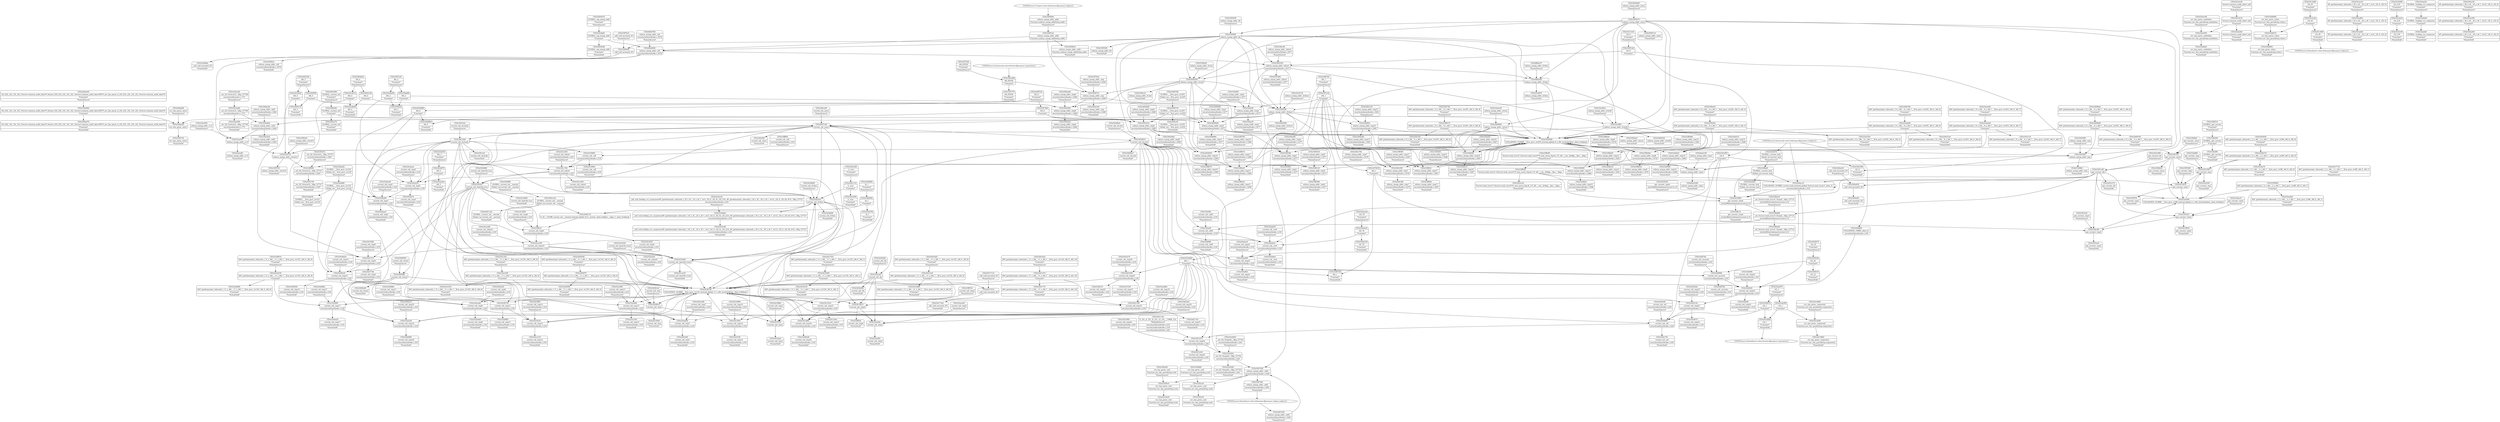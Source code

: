 digraph {
	CE0x5419a70 [shape=record,shape=Mrecord,label="{CE0x5419a70|i64*_getelementptr_inbounds_(_2_x_i64_,_2_x_i64_*___llvm_gcov_ctr98,_i64_0,_i64_0)|*Constant*|*SummSink*}"]
	CE0x5402160 [shape=record,shape=Mrecord,label="{CE0x5402160|selinux_mmap_addr:_cmp|security/selinux/hooks.c,3280|*SummSink*}"]
	CE0x540ad70 [shape=record,shape=Mrecord,label="{CE0x540ad70|i32_(i32,_i32,_i16,_i32,_%struct.common_audit_data*)*_bitcast_(i32_(i32,_i32,_i16,_i32,_%struct.common_audit_data.495*)*_avc_has_perm_to_i32_(i32,_i32,_i16,_i32,_%struct.common_audit_data*)*)|*Constant*|*SummSink*}"]
	CE0x5441470 [shape=record,shape=Mrecord,label="{CE0x5441470|i64*_getelementptr_inbounds_(_11_x_i64_,_11_x_i64_*___llvm_gcov_ctr125,_i64_0,_i64_10)|*Constant*}"]
	CE0x540c3f0 [shape=record,shape=Mrecord,label="{CE0x540c3f0|selinux_mmap_addr:_tmp7|security/selinux/hooks.c,3278|*SummSink*}"]
	CE0x53ef750 [shape=record,shape=Mrecord,label="{CE0x53ef750|selinux_mmap_addr:_retval.0}"]
	CE0x5438880 [shape=record,shape=Mrecord,label="{CE0x5438880|current_sid:_tmp11|security/selinux/hooks.c,218|*SummSource*}"]
	CE0x541df50 [shape=record,shape=Mrecord,label="{CE0x541df50|current_sid:_tmp8|security/selinux/hooks.c,218|*SummSource*}"]
	CE0x53f5ee0 [shape=record,shape=Mrecord,label="{CE0x53f5ee0|i64_2|*Constant*|*SummSink*}"]
	CE0x53ff5a0 [shape=record,shape=Mrecord,label="{CE0x53ff5a0|current_sid:_tmp2|*SummSink*}"]
	CE0x53f5b70 [shape=record,shape=Mrecord,label="{CE0x53f5b70|selinux_mmap_addr:_entry}"]
	CE0x53edde0 [shape=record,shape=Mrecord,label="{CE0x53edde0|avc_has_perm:_auditdata|Function::avc_has_perm&Arg::auditdata::|*SummSink*}"]
	CE0x543bc00 [shape=record,shape=Mrecord,label="{CE0x543bc00|current_sid:_tmp5|security/selinux/hooks.c,218|*SummSource*}"]
	CE0x53ee330 [shape=record,shape=Mrecord,label="{CE0x53ee330|selinux_mmap_addr:_rc.0}"]
	CE0x5451960 [shape=record,shape=Mrecord,label="{CE0x5451960|current_sid:_tmp24|security/selinux/hooks.c,220|*SummSource*}"]
	CE0x5417710 [shape=record,shape=Mrecord,label="{CE0x5417710|i64*_getelementptr_inbounds_(_2_x_i64_,_2_x_i64_*___llvm_gcov_ctr98,_i64_0,_i64_1)|*Constant*|*SummSource*}"]
	CE0x53f5500 [shape=record,shape=Mrecord,label="{CE0x53f5500|selinux_mmap_addr:_bb|*SummSink*}"]
	CE0x53f8b70 [shape=record,shape=Mrecord,label="{CE0x53f8b70|selinux_mmap_addr:_tmp11|security/selinux/hooks.c,3280|*SummSource*}"]
	CE0x53f6d90 [shape=record,shape=Mrecord,label="{CE0x53f6d90|selinux_mmap_addr:_tmp12|security/selinux/hooks.c,3281|*SummSource*}"]
	CE0x5400a60 [shape=record,shape=Mrecord,label="{CE0x5400a60|current_sid:_if.end|*SummSink*}"]
	CE0x544fef0 [shape=record,shape=Mrecord,label="{CE0x544fef0|current_sid:_tmp22|security/selinux/hooks.c,218|*SummSink*}"]
	CE0x53f2750 [shape=record,shape=Mrecord,label="{CE0x53f2750|avc_has_perm:_entry|*SummSink*}"]
	CE0x53f0720 [shape=record,shape=Mrecord,label="{CE0x53f0720|selinux_mmap_addr:_retval.0|*SummSink*}"]
	CE0x53ece40 [shape=record,shape=Mrecord,label="{CE0x53ece40|current_sid:_tmp3|*SummSource*}"]
	CE0x5401a90 [shape=record,shape=Mrecord,label="{CE0x5401a90|current_sid:_tmp7|security/selinux/hooks.c,218|*SummSource*}"]
	CE0x5413f40 [shape=record,shape=Mrecord,label="{CE0x5413f40|i16_45|*Constant*|*SummSink*}"]
	CE0x53f7c30 [shape=record,shape=Mrecord,label="{CE0x53f7c30|i64_1|*Constant*}"]
	CE0x53f0570 [shape=record,shape=Mrecord,label="{CE0x53f0570|i64*_getelementptr_inbounds_(_9_x_i64_,_9_x_i64_*___llvm_gcov_ctr255,_i64_0,_i64_8)|*Constant*}"]
	CE0x53f7db0 [shape=record,shape=Mrecord,label="{CE0x53f7db0|i64_0|*Constant*}"]
	CE0x53f6380 [shape=record,shape=Mrecord,label="{CE0x53f6380|selinux_mmap_addr:_tmp5|security/selinux/hooks.c,3277|*SummSink*}"]
	CE0x53eaf60 [shape=record,shape=Mrecord,label="{CE0x53eaf60|i8*_getelementptr_inbounds_(_25_x_i8_,_25_x_i8_*_.str3,_i32_0,_i32_0)|*Constant*}"]
	CE0x53f5490 [shape=record,shape=Mrecord,label="{CE0x53f5490|selinux_mmap_addr:_bb|*SummSource*}"]
	CE0x53eb880 [shape=record,shape=Mrecord,label="{CE0x53eb880|GLOBAL:___llvm_gcov_ctr125|Global_var:__llvm_gcov_ctr125}"]
	CE0x544e8a0 [shape=record,shape=Mrecord,label="{CE0x544e8a0|current_sid:_cred|security/selinux/hooks.c,218|*SummSink*}"]
	CE0x540abf0 [shape=record,shape=Mrecord,label="{CE0x540abf0|avc_has_perm:_entry|*SummSource*}"]
	CE0x5450c80 [shape=record,shape=Mrecord,label="{CE0x5450c80|current_sid:_sid|security/selinux/hooks.c,220|*SummSource*}"]
	CE0x543aac0 [shape=record,shape=Mrecord,label="{CE0x543aac0|current_sid:_tmp5|security/selinux/hooks.c,218|*SummSink*}"]
	CE0x53e4e30 [shape=record,shape=Mrecord,label="{CE0x53e4e30|selinux_mmap_addr:_return|*SummSource*}"]
	CE0x53ea590 [shape=record,shape=Mrecord,label="{CE0x53ea590|i32_1|*Constant*}"]
	CE0x543d810 [shape=record,shape=Mrecord,label="{CE0x543d810|current_sid:_do.end}"]
	CE0x53f7370 [shape=record,shape=Mrecord,label="{CE0x53f7370|i64_65536|*Constant*|*SummSink*}"]
	CE0x5419410 [shape=record,shape=Mrecord,label="{CE0x5419410|current_sid:_tmp2}"]
	CE0x5450b90 [shape=record,shape=Mrecord,label="{CE0x5450b90|current_sid:_sid|security/selinux/hooks.c,220}"]
	CE0x5451a50 [shape=record,shape=Mrecord,label="{CE0x5451a50|current_sid:_tmp24|security/selinux/hooks.c,220|*SummSink*}"]
	CE0x53f74e0 [shape=record,shape=Mrecord,label="{CE0x53f74e0|selinux_mmap_addr:_cmp|security/selinux/hooks.c,3280|*SummSource*}"]
	CE0x69a9760 [shape=record,shape=Mrecord,label="{CE0x69a9760|selinux_mmap_addr:_call|security/selinux/hooks.c,3276|*SummSource*}"]
	CE0x544e5a0 [shape=record,shape=Mrecord,label="{CE0x544e5a0|i32_78|*Constant*|*SummSource*}"]
	CE0x53dec60 [shape=record,shape=Mrecord,label="{CE0x53dec60|get_current:_tmp3}"]
	CE0x53e3fa0 [shape=record,shape=Mrecord,label="{CE0x53e3fa0|_ret_i32_%tmp24,_!dbg_!27742|security/selinux/hooks.c,220}"]
	CE0x53ee050 [shape=record,shape=Mrecord,label="{CE0x53ee050|avc_has_perm:_auditdata|Function::avc_has_perm&Arg::auditdata::}"]
	CE0x6aa3290 [shape=record,shape=Mrecord,label="{CE0x6aa3290|selinux_mmap_addr:_tmp1|*SummSink*}"]
	CE0x5416aa0 [shape=record,shape=Mrecord,label="{CE0x5416aa0|current_sid:_tmp1|*SummSink*}"]
	CE0x5417110 [shape=record,shape=Mrecord,label="{CE0x5417110|_call_void_mcount()_#3|*SummSource*}"]
	CE0x53fd510 [shape=record,shape=Mrecord,label="{CE0x53fd510|GLOBAL:_get_current|*Constant*|*SummSource*}"]
	CE0x5451580 [shape=record,shape=Mrecord,label="{CE0x5451580|get_current:_tmp}"]
	CE0x54024e0 [shape=record,shape=Mrecord,label="{CE0x54024e0|selinux_mmap_addr:_tmp8|security/selinux/hooks.c,3280|*SummSink*}"]
	CE0x543d560 [shape=record,shape=Mrecord,label="{CE0x543d560|i64*_getelementptr_inbounds_(_11_x_i64_,_11_x_i64_*___llvm_gcov_ctr125,_i64_0,_i64_0)|*Constant*|*SummSink*}"]
	CE0x53dd900 [shape=record,shape=Mrecord,label="{CE0x53dd900|avc_has_perm:_tclass|Function::avc_has_perm&Arg::tclass::|*SummSink*}"]
	CE0x5413b20 [shape=record,shape=Mrecord,label="{CE0x5413b20|avc_has_perm:_tsid|Function::avc_has_perm&Arg::tsid::|*SummSink*}"]
	CE0x541c630 [shape=record,shape=Mrecord,label="{CE0x541c630|current_sid:_tobool|security/selinux/hooks.c,218|*SummSink*}"]
	CE0x53fb5b0 [shape=record,shape=Mrecord,label="{CE0x53fb5b0|selinux_mmap_addr:_tmp6|security/selinux/hooks.c,3278}"]
	CE0x53dd010 [shape=record,shape=Mrecord,label="{CE0x53dd010|avc_has_perm:_tclass|Function::avc_has_perm&Arg::tclass::}"]
	CE0x53fc740 [shape=record,shape=Mrecord,label="{CE0x53fc740|i64*_getelementptr_inbounds_(_9_x_i64_,_9_x_i64_*___llvm_gcov_ctr255,_i64_0,_i64_8)|*Constant*|*SummSource*}"]
	CE0x540ca70 [shape=record,shape=Mrecord,label="{CE0x540ca70|GLOBAL:_current_sid|*Constant*|*SummSink*}"]
	CE0x544e730 [shape=record,shape=Mrecord,label="{CE0x544e730|current_sid:_sid|security/selinux/hooks.c,220|*SummSink*}"]
	CE0x541ad20 [shape=record,shape=Mrecord,label="{CE0x541ad20|i8*_getelementptr_inbounds_(_25_x_i8_,_25_x_i8_*_.str3,_i32_0,_i32_0)|*Constant*|*SummSink*}"]
	CE0x53f7e20 [shape=record,shape=Mrecord,label="{CE0x53f7e20|i64_2|*Constant*|*SummSource*}"]
	CE0x540c700 [shape=record,shape=Mrecord,label="{CE0x540c700|selinux_mmap_addr:_tmp7|security/selinux/hooks.c,3278|*SummSource*}"]
	CE0x53ebcc0 [shape=record,shape=Mrecord,label="{CE0x53ebcc0|get_current:_tmp2|*SummSource*}"]
	CE0x53fac90 [shape=record,shape=Mrecord,label="{CE0x53fac90|selinux_mmap_addr:_tobool|security/selinux/hooks.c,3277|*SummSource*}"]
	CE0x54140b0 [shape=record,shape=Mrecord,label="{CE0x54140b0|i32_1|*Constant*|*SummSink*}"]
	CE0x544fc80 [shape=record,shape=Mrecord,label="{CE0x544fc80|current_sid:_tmp22|security/selinux/hooks.c,218}"]
	CE0x53f5ae0 [shape=record,shape=Mrecord,label="{CE0x53f5ae0|selinux_mmap_addr:_return|*SummSink*}"]
	CE0x544eec0 [shape=record,shape=Mrecord,label="{CE0x544eec0|current_sid:_tmp21|security/selinux/hooks.c,218|*SummSource*}"]
	CE0x5479250 [shape=record,shape=Mrecord,label="{CE0x5479250|i64_1|*Constant*}"]
	CE0x543a7e0 [shape=record,shape=Mrecord,label="{CE0x543a7e0|%struct.task_struct*_(%struct.task_struct**)*_asm_movq_%gs:$_1:P_,$0_,_r,im,_dirflag_,_fpsr_,_flags_|*SummSink*}"]
	CE0x5400950 [shape=record,shape=Mrecord,label="{CE0x5400950|current_sid:_if.end|*SummSource*}"]
	CE0x540bef0 [shape=record,shape=Mrecord,label="{CE0x540bef0|GLOBAL:_current_sid|*Constant*}"]
	CE0x5414b90 [shape=record,shape=Mrecord,label="{CE0x5414b90|avc_has_perm:_requested|Function::avc_has_perm&Arg::requested::|*SummSource*}"]
	CE0x5450120 [shape=record,shape=Mrecord,label="{CE0x5450120|current_sid:_tmp23|security/selinux/hooks.c,218}"]
	CE0x53f50c0 [shape=record,shape=Mrecord,label="{CE0x53f50c0|selinux_mmap_addr:_call|security/selinux/hooks.c,3276|*SummSink*}"]
	CE0x543b2e0 [shape=record,shape=Mrecord,label="{CE0x543b2e0|current_sid:_if.then}"]
	CE0x541ac30 [shape=record,shape=Mrecord,label="{CE0x541ac30|i8*_getelementptr_inbounds_(_25_x_i8_,_25_x_i8_*_.str3,_i32_0,_i32_0)|*Constant*|*SummSource*}"]
	CE0x540f5f0 [shape=record,shape=Mrecord,label="{CE0x540f5f0|i64_5|*Constant*}"]
	CE0x53fbd80 [shape=record,shape=Mrecord,label="{CE0x53fbd80|_ret_%struct.task_struct*_%tmp4,_!dbg_!27714|./arch/x86/include/asm/current.h,14}"]
	CE0x5403980 [shape=record,shape=Mrecord,label="{CE0x5403980|COLLAPSED:_GCMRE___llvm_gcov_ctr255_internal_global_9_x_i64_zeroinitializer:_elem_0:default:}"]
	CE0x543c5e0 [shape=record,shape=Mrecord,label="{CE0x543c5e0|i64*_getelementptr_inbounds_(_11_x_i64_,_11_x_i64_*___llvm_gcov_ctr125,_i64_0,_i64_8)|*Constant*}"]
	CE0x53de9e0 [shape=record,shape=Mrecord,label="{CE0x53de9e0|selinux_mmap_addr:_call3|security/selinux/hooks.c,3282}"]
	CE0x5403320 [shape=record,shape=Mrecord,label="{CE0x5403320|selinux_mmap_addr:_tobool|security/selinux/hooks.c,3277}"]
	CE0x540cbe0 [shape=record,shape=Mrecord,label="{CE0x540cbe0|selinux_mmap_addr:_call3|security/selinux/hooks.c,3282|*SummSink*}"]
	CE0x53ffbd0 [shape=record,shape=Mrecord,label="{CE0x53ffbd0|%struct.task_struct*_(%struct.task_struct**)*_asm_movq_%gs:$_1:P_,$0_,_r,im,_dirflag_,_fpsr_,_flags_}"]
	CE0x5438420 [shape=record,shape=Mrecord,label="{CE0x5438420|current_sid:_tmp10|security/selinux/hooks.c,218|*SummSource*}"]
	CE0x54021d0 [shape=record,shape=Mrecord,label="{CE0x54021d0|i64_4|*Constant*}"]
	CE0x5402840 [shape=record,shape=Mrecord,label="{CE0x5402840|selinux_mmap_addr:_entry|*SummSource*}"]
	CE0x53fe7a0 [shape=record,shape=Mrecord,label="{CE0x53fe7a0|get_current:_entry}"]
	CE0x53ef6e0 [shape=record,shape=Mrecord,label="{CE0x53ef6e0|selinux_mmap_addr:_tmp15|security/selinux/hooks.c,3286|*SummSink*}"]
	CE0x53f4d50 [shape=record,shape=Mrecord,label="{CE0x53f4d50|selinux_mmap_addr:_if.end|*SummSource*}"]
	CE0x5405040 [shape=record,shape=Mrecord,label="{CE0x5405040|i64*_getelementptr_inbounds_(_11_x_i64_,_11_x_i64_*___llvm_gcov_ctr125,_i64_0,_i64_0)|*Constant*|*SummSource*}"]
	CE0x5450870 [shape=record,shape=Mrecord,label="{CE0x5450870|i32_1|*Constant*}"]
	CE0x543a9e0 [shape=record,shape=Mrecord,label="{CE0x543a9e0|GLOBAL:_current_task|Global_var:current_task|*SummSink*}"]
	CE0x53fb830 [shape=record,shape=Mrecord,label="{CE0x53fb830|selinux_mmap_addr:_tmp6|security/selinux/hooks.c,3278|*SummSink*}"]
	CE0x5409110 [shape=record,shape=Mrecord,label="{CE0x5409110|selinux_mmap_addr:_entry|*SummSink*}"]
	CE0x5415f50 [shape=record,shape=Mrecord,label="{CE0x5415f50|current_sid:_tmp14|security/selinux/hooks.c,218}"]
	CE0x53ee950 [shape=record,shape=Mrecord,label="{CE0x53ee950|selinux_mmap_addr:_rc.0|*SummSource*}"]
	CE0x543d6d0 [shape=record,shape=Mrecord,label="{CE0x543d6d0|current_sid:_if.then|*SummSink*}"]
	CE0x53ea670 [shape=record,shape=Mrecord,label="{CE0x53ea670|i32_1|*Constant*|*SummSource*}"]
	CE0x5406160 [shape=record,shape=Mrecord,label="{CE0x5406160|selinux_mmap_addr:_if.end4|*SummSink*}"]
	CE0x53ea0b0 [shape=record,shape=Mrecord,label="{CE0x53ea0b0|current_sid:_tmp19|security/selinux/hooks.c,218|*SummSource*}"]
	CE0x54039f0 [shape=record,shape=Mrecord,label="{CE0x54039f0|selinux_mmap_addr:_tmp|*SummSource*}"]
	CE0x53e99f0 [shape=record,shape=Mrecord,label="{CE0x53e99f0|current_sid:_tmp17|security/selinux/hooks.c,218}"]
	CE0x5418900 [shape=record,shape=Mrecord,label="{CE0x5418900|current_sid:_call|security/selinux/hooks.c,218|*SummSink*}"]
	CE0x541bc90 [shape=record,shape=Mrecord,label="{CE0x541bc90|_call_void_lockdep_rcu_suspicious(i8*_getelementptr_inbounds_(_25_x_i8_,_25_x_i8_*_.str3,_i32_0,_i32_0),_i32_218,_i8*_getelementptr_inbounds_(_45_x_i8_,_45_x_i8_*_.str12,_i32_0,_i32_0))_#10,_!dbg_!27727|security/selinux/hooks.c,218|*SummSink*}"]
	CE0x5402240 [shape=record,shape=Mrecord,label="{CE0x5402240|i64_5|*Constant*|*SummSource*}"]
	CE0x541c760 [shape=record,shape=Mrecord,label="{CE0x541c760|current_sid:_tobool|security/selinux/hooks.c,218}"]
	CE0x5451120 [shape=record,shape=Mrecord,label="{CE0x5451120|0:_i32,_4:_i32,_8:_i32,_12:_i32,_:_CMRE_4,8_|*MultipleSource*|security/selinux/hooks.c,218|security/selinux/hooks.c,218|security/selinux/hooks.c,220}"]
	CE0x53f5420 [shape=record,shape=Mrecord,label="{CE0x53f5420|get_current:_tmp2}"]
	CE0x5415040 [shape=record,shape=Mrecord,label="{CE0x5415040|current_sid:_tmp|*SummSink*}"]
	CE0x53fc330 [shape=record,shape=Mrecord,label="{CE0x53fc330|i64*_getelementptr_inbounds_(_9_x_i64_,_9_x_i64_*___llvm_gcov_ctr255,_i64_0,_i64_8)|*Constant*|*SummSink*}"]
	CE0x53f7bc0 [shape=record,shape=Mrecord,label="{CE0x53f7bc0|_call_void_mcount()_#3|*SummSource*}"]
	CE0x540bfe0 [shape=record,shape=Mrecord,label="{CE0x540bfe0|selinux_mmap_addr:_tmp13|security/selinux/hooks.c,3281}"]
	CE0x53f5d20 [shape=record,shape=Mrecord,label="{CE0x53f5d20|i64*_getelementptr_inbounds_(_9_x_i64_,_9_x_i64_*___llvm_gcov_ctr255,_i64_0,_i64_3)|*Constant*}"]
	CE0x544e6c0 [shape=record,shape=Mrecord,label="{CE0x544e6c0|current_sid:_cred|security/selinux/hooks.c,218}"]
	CE0x53ff890 [shape=record,shape=Mrecord,label="{CE0x53ff890|current_sid:_call|security/selinux/hooks.c,218|*SummSource*}"]
	CE0x54161f0 [shape=record,shape=Mrecord,label="{CE0x54161f0|current_sid:_tmp14|security/selinux/hooks.c,218|*SummSink*}"]
	CE0x544e4c0 [shape=record,shape=Mrecord,label="{CE0x544e4c0|i32_78|*Constant*}"]
	CE0x541b060 [shape=record,shape=Mrecord,label="{CE0x541b060|i32_218|*Constant*|*SummSource*}"]
	CE0x53f4690 [shape=record,shape=Mrecord,label="{CE0x53f4690|i64*_getelementptr_inbounds_(_2_x_i64_,_2_x_i64_*___llvm_gcov_ctr98,_i64_0,_i64_1)|*Constant*}"]
	CE0x543cf50 [shape=record,shape=Mrecord,label="{CE0x543cf50|i32_0|*Constant*}"]
	CE0x54502a0 [shape=record,shape=Mrecord,label="{CE0x54502a0|current_sid:_tmp23|security/selinux/hooks.c,218|*SummSource*}"]
	CE0x53ebb30 [shape=record,shape=Mrecord,label="{CE0x53ebb30|GLOBAL:___llvm_gcov_ctr125|Global_var:__llvm_gcov_ctr125|*SummSink*}"]
	CE0x53f4440 [shape=record,shape=Mrecord,label="{CE0x53f4440|_call_void_mcount()_#3}"]
	CE0x54099a0 [shape=record,shape=Mrecord,label="{CE0x54099a0|i64*_getelementptr_inbounds_(_9_x_i64_,_9_x_i64_*___llvm_gcov_ctr255,_i64_0,_i64_0)|*Constant*|*SummSource*}"]
	CE0x53dd680 [shape=record,shape=Mrecord,label="{CE0x53dd680|i8_1|*Constant*|*SummSource*}"]
	CE0x53eaeb0 [shape=record,shape=Mrecord,label="{CE0x53eaeb0|GLOBAL:_lockdep_rcu_suspicious|*Constant*|*SummSink*}"]
	CE0x540b780 [shape=record,shape=Mrecord,label="{CE0x540b780|i64*_getelementptr_inbounds_(_9_x_i64_,_9_x_i64_*___llvm_gcov_ctr255,_i64_0,_i64_6)|*Constant*|*SummSource*}"]
	CE0x5451c60 [shape=record,shape=Mrecord,label="{CE0x5451c60|get_current:_bb}"]
	CE0x540c960 [shape=record,shape=Mrecord,label="{CE0x540c960|GLOBAL:_current_sid|*Constant*|*SummSource*}"]
	"CONST[source:0(mediator),value:0(static)][purpose:{operation}]"
	CE0x53fee10 [shape=record,shape=Mrecord,label="{CE0x53fee10|selinux_mmap_addr:_tmp16|security/selinux/hooks.c,3287|*SummSink*}"]
	CE0x53dd160 [shape=record,shape=Mrecord,label="{CE0x53dd160|current_sid:_tmp16|security/selinux/hooks.c,218|*SummSource*}"]
	CE0x53ec9a0 [shape=record,shape=Mrecord,label="{CE0x53ec9a0|i64*_getelementptr_inbounds_(_2_x_i64_,_2_x_i64_*___llvm_gcov_ctr98,_i64_0,_i64_1)|*Constant*|*SummSink*}"]
	CE0x540eef0 [shape=record,shape=Mrecord,label="{CE0x540eef0|_call_void_mcount()_#3|*SummSink*}"]
	CE0x53ecb90 [shape=record,shape=Mrecord,label="{CE0x53ecb90|COLLAPSED:_GCMRE___llvm_gcov_ctr98_internal_global_2_x_i64_zeroinitializer:_elem_0:default:}"]
	CE0x54097b0 [shape=record,shape=Mrecord,label="{CE0x54097b0|i64*_getelementptr_inbounds_(_9_x_i64_,_9_x_i64_*___llvm_gcov_ctr255,_i64_0,_i64_0)|*Constant*|*SummSink*}"]
	CE0x5440e10 [shape=record,shape=Mrecord,label="{CE0x5440e10|current_sid:_tmp18|security/selinux/hooks.c,218|*SummSource*}"]
	CE0x543b270 [shape=record,shape=Mrecord,label="{CE0x543b270|i64*_getelementptr_inbounds_(_2_x_i64_,_2_x_i64_*___llvm_gcov_ctr98,_i64_0,_i64_0)|*Constant*}"]
	CE0x543c110 [shape=record,shape=Mrecord,label="{CE0x543c110|i1_true|*Constant*}"]
	CE0x544ec10 [shape=record,shape=Mrecord,label="{CE0x544ec10|COLLAPSED:_GCMRE_current_task_external_global_%struct.task_struct*:_elem_0::|security/selinux/hooks.c,218}"]
	CE0x544f570 [shape=record,shape=Mrecord,label="{CE0x544f570|i32_22|*Constant*|*SummSink*}"]
	"CONST[source:0(mediator),value:2(dynamic)][purpose:{object}]"
	CE0x53ec1b0 [shape=record,shape=Mrecord,label="{CE0x53ec1b0|i64*_getelementptr_inbounds_(_11_x_i64_,_11_x_i64_*___llvm_gcov_ctr125,_i64_0,_i64_6)|*Constant*|*SummSource*}"]
	CE0x53ecf50 [shape=record,shape=Mrecord,label="{CE0x53ecf50|current_sid:_tmp3|*SummSink*}"]
	CE0x53ec680 [shape=record,shape=Mrecord,label="{CE0x53ec680|current_sid:_tmp13|security/selinux/hooks.c,218}"]
	CE0x53f6760 [shape=record,shape=Mrecord,label="{CE0x53f6760|i64_1|*Constant*|*SummSource*}"]
	CE0x53de8b0 [shape=record,shape=Mrecord,label="{CE0x53de8b0|i32_(i32,_i32,_i16,_i32,_%struct.common_audit_data*)*_bitcast_(i32_(i32,_i32,_i16,_i32,_%struct.common_audit_data.495*)*_avc_has_perm_to_i32_(i32,_i32,_i16,_i32,_%struct.common_audit_data*)*)|*Constant*}"]
	CE0x541d150 [shape=record,shape=Mrecord,label="{CE0x541d150|i64*_getelementptr_inbounds_(_11_x_i64_,_11_x_i64_*___llvm_gcov_ctr125,_i64_0,_i64_6)|*Constant*|*SummSink*}"]
	CE0x53e4f70 [shape=record,shape=Mrecord,label="{CE0x53e4f70|selinux_mmap_addr:_if.then|*SummSink*}"]
	CE0x540ce00 [shape=record,shape=Mrecord,label="{CE0x540ce00|current_sid:_entry|*SummSource*}"]
	CE0x53fae30 [shape=record,shape=Mrecord,label="{CE0x53fae30|selinux_mmap_addr:_tmp2|security/selinux/hooks.c,3277|*SummSink*}"]
	CE0x543ba90 [shape=record,shape=Mrecord,label="{CE0x543ba90|current_sid:_tmp5|security/selinux/hooks.c,218}"]
	CE0x53f51b0 [shape=record,shape=Mrecord,label="{CE0x53f51b0|i32_0|*Constant*}"]
	CE0x5438550 [shape=record,shape=Mrecord,label="{CE0x5438550|current_sid:_tmp10|security/selinux/hooks.c,218|*SummSink*}"]
	CE0x54132c0 [shape=record,shape=Mrecord,label="{CE0x54132c0|current_sid:_tmp15|security/selinux/hooks.c,218}"]
	CE0x5437510 [shape=record,shape=Mrecord,label="{CE0x5437510|current_sid:_tmp9|security/selinux/hooks.c,218}"]
	CE0x53f7240 [shape=record,shape=Mrecord,label="{CE0x53f7240|i64_65536|*Constant*|*SummSource*}"]
	CE0x53faf30 [shape=record,shape=Mrecord,label="{CE0x53faf30|selinux_mmap_addr:_tmp2|security/selinux/hooks.c,3277}"]
	CE0x53feb90 [shape=record,shape=Mrecord,label="{CE0x53feb90|selinux_mmap_addr:_tmp16|security/selinux/hooks.c,3287}"]
	CE0x5416080 [shape=record,shape=Mrecord,label="{CE0x5416080|current_sid:_tmp14|security/selinux/hooks.c,218|*SummSource*}"]
	CE0x5413860 [shape=record,shape=Mrecord,label="{CE0x5413860|current_sid:_tmp16|security/selinux/hooks.c,218}"]
	CE0x5417a30 [shape=record,shape=Mrecord,label="{CE0x5417a30|i32_0|*Constant*|*SummSource*}"]
	CE0x53fd390 [shape=record,shape=Mrecord,label="{CE0x53fd390|GLOBAL:_get_current|*Constant*}"]
	CE0x53ffc60 [shape=record,shape=Mrecord,label="{CE0x53ffc60|%struct.task_struct*_(%struct.task_struct**)*_asm_movq_%gs:$_1:P_,$0_,_r,im,_dirflag_,_fpsr_,_flags_|*SummSource*}"]
	CE0x53ed8d0 [shape=record,shape=Mrecord,label="{CE0x53ed8d0|i64_4|*Constant*|*SummSink*}"]
	CE0x53ee160 [shape=record,shape=Mrecord,label="{CE0x53ee160|avc_has_perm:_auditdata|Function::avc_has_perm&Arg::auditdata::|*SummSource*}"]
	CE0x540f1a0 [shape=record,shape=Mrecord,label="{CE0x540f1a0|selinux_mmap_addr:_addr|Function::selinux_mmap_addr&Arg::addr::}"]
	CE0x540ee50 [shape=record,shape=Mrecord,label="{CE0x540ee50|_call_void_mcount()_#3|*SummSource*}"]
	CE0x53fafd0 [shape=record,shape=Mrecord,label="{CE0x53fafd0|selinux_mmap_addr:_tmp2|security/selinux/hooks.c,3277|*SummSource*}"]
	CE0x53fce00 [shape=record,shape=Mrecord,label="{CE0x53fce00|current_sid:_call4|security/selinux/hooks.c,218}"]
	CE0x5401bf0 [shape=record,shape=Mrecord,label="{CE0x5401bf0|current_sid:_tmp7|security/selinux/hooks.c,218|*SummSink*}"]
	CE0x540aa30 [shape=record,shape=Mrecord,label="{CE0x540aa30|selinux_mmap_addr:_call3|security/selinux/hooks.c,3282|*SummSource*}"]
	CE0x5401120 [shape=record,shape=Mrecord,label="{CE0x5401120|GLOBAL:_current_sid.__warned|Global_var:current_sid.__warned|*SummSink*}"]
	CE0x5451d90 [shape=record,shape=Mrecord,label="{CE0x5451d90|get_current:_bb|*SummSource*}"]
	CE0x53f8a30 [shape=record,shape=Mrecord,label="{CE0x53f8a30|selinux_mmap_addr:_tmp11|security/selinux/hooks.c,3280}"]
	CE0x68faa00 [shape=record,shape=Mrecord,label="{CE0x68faa00|selinux_mmap_addr:_if.then}"]
	CE0x5441770 [shape=record,shape=Mrecord,label="{CE0x5441770|i64*_getelementptr_inbounds_(_11_x_i64_,_11_x_i64_*___llvm_gcov_ctr125,_i64_0,_i64_10)|*Constant*|*SummSink*}"]
	CE0x54167f0 [shape=record,shape=Mrecord,label="{CE0x54167f0|current_sid:_tmp1}"]
	"CONST[source:2(external),value:2(dynamic)][purpose:{subject}]"
	CE0x53f1ce0 [shape=record,shape=Mrecord,label="{CE0x53f1ce0|current_sid:_do.body|*SummSink*}"]
	CE0x5413330 [shape=record,shape=Mrecord,label="{CE0x5413330|current_sid:_tmp15|security/selinux/hooks.c,218|*SummSource*}"]
	CE0x5403d40 [shape=record,shape=Mrecord,label="{CE0x5403d40|selinux_mmap_addr:_tmp9|security/selinux/hooks.c,3280|*SummSink*}"]
	CE0x53e58f0 [shape=record,shape=Mrecord,label="{CE0x53e58f0|selinux_mmap_addr:_if.end4}"]
	CE0x5406680 [shape=record,shape=Mrecord,label="{CE0x5406680|selinux_mmap_addr:_tmp3|security/selinux/hooks.c,3277|*SummSink*}"]
	CE0x53f5380 [shape=record,shape=Mrecord,label="{CE0x53f5380|get_current:_tmp1|*SummSource*}"]
	CE0x540f0e0 [shape=record,shape=Mrecord,label="{CE0x540f0e0|selinux_mmap_addr:_addr|Function::selinux_mmap_addr&Arg::addr::|*SummSink*}"]
	CE0x5406780 [shape=record,shape=Mrecord,label="{CE0x5406780|GLOBAL:___llvm_gcov_ctr255|Global_var:__llvm_gcov_ctr255|*SummSource*}"]
	CE0x53eabd0 [shape=record,shape=Mrecord,label="{CE0x53eabd0|GLOBAL:_lockdep_rcu_suspicious|*Constant*}"]
	CE0x5418150 [shape=record,shape=Mrecord,label="{CE0x5418150|i64*_getelementptr_inbounds_(_11_x_i64_,_11_x_i64_*___llvm_gcov_ctr125,_i64_0,_i64_1)|*Constant*|*SummSink*}"]
	CE0x53f67d0 [shape=record,shape=Mrecord,label="{CE0x53f67d0|i64_1|*Constant*|*SummSink*}"]
	CE0x53dd080 [shape=record,shape=Mrecord,label="{CE0x53dd080|avc_has_perm:_tclass|Function::avc_has_perm&Arg::tclass::|*SummSource*}"]
	CE0x53ee580 [shape=record,shape=Mrecord,label="{CE0x53ee580|_ret_i32_%retval.0,_!dbg_!27728|security/selinux/avc.c,775|*SummSink*}"]
	CE0x540c590 [shape=record,shape=Mrecord,label="{CE0x540c590|selinux_mmap_addr:_tmp7|security/selinux/hooks.c,3278}"]
	CE0x53f12e0 [shape=record,shape=Mrecord,label="{CE0x53f12e0|get_current:_tmp3|*SummSink*}"]
	CE0x5402e60 [shape=record,shape=Mrecord,label="{CE0x5402e60|selinux_mmap_addr:_tmp8|security/selinux/hooks.c,3280|*SummSource*}"]
	CE0x53fe6f0 [shape=record,shape=Mrecord,label="{CE0x53fe6f0|GLOBAL:_get_current|*Constant*|*SummSink*}"]
	CE0x541a120 [shape=record,shape=Mrecord,label="{CE0x541a120|current_sid:_tmp12|security/selinux/hooks.c,218|*SummSink*}"]
	CE0x5450f30 [shape=record,shape=Mrecord,label="{CE0x5450f30|i64*_getelementptr_inbounds_(_2_x_i64_,_2_x_i64_*___llvm_gcov_ctr98,_i64_0,_i64_0)|*Constant*|*SummSource*}"]
	CE0x5451870 [shape=record,shape=Mrecord,label="{CE0x5451870|current_sid:_tmp24|security/selinux/hooks.c,220}"]
	CE0x54792c0 [shape=record,shape=Mrecord,label="{CE0x54792c0|get_current:_tmp1}"]
	CE0x53edba0 [shape=record,shape=Mrecord,label="{CE0x53edba0|_call_void_mcount()_#3|*SummSink*}"]
	CE0x5418860 [shape=record,shape=Mrecord,label="{CE0x5418860|current_sid:_call|security/selinux/hooks.c,218}"]
	CE0x53ef310 [shape=record,shape=Mrecord,label="{CE0x53ef310|selinux_mmap_addr:_tmp14|security/selinux/hooks.c,3286|*SummSource*}"]
	CE0x541d000 [shape=record,shape=Mrecord,label="{CE0x541d000|current_sid:_land.lhs.true|*SummSink*}"]
	CE0x53dd2d0 [shape=record,shape=Mrecord,label="{CE0x53dd2d0|current_sid:_tmp16|security/selinux/hooks.c,218|*SummSink*}"]
	CE0x53f3fb0 [shape=record,shape=Mrecord,label="{CE0x53f3fb0|selinux_mmap_addr:_tmp4|security/selinux/hooks.c,3277|*SummSink*}"]
	CE0x53f4a50 [shape=record,shape=Mrecord,label="{CE0x53f4a50|i64*_getelementptr_inbounds_(_9_x_i64_,_9_x_i64_*___llvm_gcov_ctr255,_i64_0,_i64_3)|*Constant*|*SummSource*}"]
	CE0x53ee7c0 [shape=record,shape=Mrecord,label="{CE0x53ee7c0|i64*_getelementptr_inbounds_(_9_x_i64_,_9_x_i64_*___llvm_gcov_ctr255,_i64_0,_i64_7)|*Constant*|*SummSink*}"]
	CE0x5406990 [shape=record,shape=Mrecord,label="{CE0x5406990|selinux_mmap_addr:_tmp3|security/selinux/hooks.c,3277|*SummSource*}"]
	CE0x541c830 [shape=record,shape=Mrecord,label="{CE0x541c830|current_sid:_tobool|security/selinux/hooks.c,218|*SummSource*}"]
	CE0x53e5130 [shape=record,shape=Mrecord,label="{CE0x53e5130|selinux_mmap_addr:_if.then1|*SummSource*}"]
	CE0x53f15a0 [shape=record,shape=Mrecord,label="{CE0x53f15a0|current_sid:_do.body|*SummSource*}"]
	CE0x53ffa10 [shape=record,shape=Mrecord,label="{CE0x53ffa10|get_current:_tmp4|./arch/x86/include/asm/current.h,14|*SummSink*}"]
	CE0x53f4340 [shape=record,shape=Mrecord,label="{CE0x53f4340|selinux_mmap_addr:_tmp4|security/selinux/hooks.c,3277}"]
	CE0x543b3b0 [shape=record,shape=Mrecord,label="{CE0x543b3b0|current_sid:_bb|*SummSource*}"]
	CE0x53fbe90 [shape=record,shape=Mrecord,label="{CE0x53fbe90|_ret_%struct.task_struct*_%tmp4,_!dbg_!27714|./arch/x86/include/asm/current.h,14|*SummSink*}"]
	CE0x543e840 [shape=record,shape=Mrecord,label="{CE0x543e840|current_sid:_tmp7|security/selinux/hooks.c,218}"]
	CE0x543a1f0 [shape=record,shape=Mrecord,label="{CE0x543a1f0|i8*_getelementptr_inbounds_(_45_x_i8_,_45_x_i8_*_.str12,_i32_0,_i32_0)|*Constant*|*SummSource*}"]
	CE0x53f00f0 [shape=record,shape=Mrecord,label="{CE0x53f00f0|selinux_mmap_addr:_tmp15|security/selinux/hooks.c,3286}"]
	CE0x53f2a00 [shape=record,shape=Mrecord,label="{CE0x53f2a00|avc_has_perm:_tsid|Function::avc_has_perm&Arg::tsid::|*SummSource*}"]
	CE0x53f8ce0 [shape=record,shape=Mrecord,label="{CE0x53f8ce0|selinux_mmap_addr:_tmp11|security/selinux/hooks.c,3280|*SummSink*}"]
	CE0x5404050 [shape=record,shape=Mrecord,label="{CE0x5404050|selinux_mmap_addr:_tmp10|security/selinux/hooks.c,3280}"]
	CE0x53ef2a0 [shape=record,shape=Mrecord,label="{CE0x53ef2a0|selinux_mmap_addr:_tmp14|security/selinux/hooks.c,3286}"]
	CE0x5400880 [shape=record,shape=Mrecord,label="{CE0x5400880|current_sid:_if.end}"]
	CE0x544efb0 [shape=record,shape=Mrecord,label="{CE0x544efb0|current_sid:_tmp21|security/selinux/hooks.c,218|*SummSink*}"]
	CE0x53f6230 [shape=record,shape=Mrecord,label="{CE0x53f6230|selinux_mmap_addr:_tmp5|security/selinux/hooks.c,3277|*SummSource*}"]
	CE0x67c89b0 [shape=record,shape=Mrecord,label="{CE0x67c89b0|selinux_mmap_addr:_tmp|*SummSink*}"]
	CE0x543ee30 [shape=record,shape=Mrecord,label="{CE0x543ee30|current_sid:_tmp4|security/selinux/hooks.c,218}"]
	CE0x53e4560 [shape=record,shape=Mrecord,label="{CE0x53e4560|_ret_i32_%tmp24,_!dbg_!27742|security/selinux/hooks.c,220|*SummSink*}"]
	CE0x53f30c0 [shape=record,shape=Mrecord,label="{CE0x53f30c0|avc_has_perm:_tsid|Function::avc_has_perm&Arg::tsid::}"]
	CE0x541b1f0 [shape=record,shape=Mrecord,label="{CE0x541b1f0|i32_218|*Constant*|*SummSink*}"]
	CE0x54026e0 [shape=record,shape=Mrecord,label="{CE0x54026e0|i64_4|*Constant*|*SummSource*}"]
	CE0x540aee0 [shape=record,shape=Mrecord,label="{CE0x540aee0|avc_has_perm:_entry}"]
	CE0x54417e0 [shape=record,shape=Mrecord,label="{CE0x54417e0|current_sid:_tmp19|security/selinux/hooks.c,218|*SummSink*}"]
	CE0x5402d50 [shape=record,shape=Mrecord,label="{CE0x5402d50|selinux_mmap_addr:_tmp8|security/selinux/hooks.c,3280}"]
	CE0x5437690 [shape=record,shape=Mrecord,label="{CE0x5437690|current_sid:_tmp9|security/selinux/hooks.c,218|*SummSource*}"]
	CE0x54045d0 [shape=record,shape=Mrecord,label="{CE0x54045d0|GLOBAL:_cap_mmap_addr|*Constant*|*SummSink*}"]
	CE0x68faa70 [shape=record,shape=Mrecord,label="{CE0x68faa70|selinux_mmap_addr:_if.then|*SummSource*}"]
	CE0x5413dd0 [shape=record,shape=Mrecord,label="{CE0x5413dd0|i16_45|*Constant*|*SummSource*}"]
	CE0x54361a0 [shape=record,shape=Mrecord,label="{CE0x54361a0|current_sid:_tmp|*SummSource*}"]
	CE0x540be80 [shape=record,shape=Mrecord,label="{CE0x540be80|selinux_mmap_addr:_tmp13|security/selinux/hooks.c,3281|*SummSink*}"]
	CE0x53f8870 [shape=record,shape=Mrecord,label="{CE0x53f8870|selinux_mmap_addr:_tmp10|security/selinux/hooks.c,3280|*SummSink*}"]
	"CONST[source:2(external),value:0(static)][purpose:{operation}]"
	CE0x541e180 [shape=record,shape=Mrecord,label="{CE0x541e180|current_sid:_tobool1|security/selinux/hooks.c,218}"]
	CE0x54139b0 [shape=record,shape=Mrecord,label="{CE0x54139b0|avc_has_perm:_requested|Function::avc_has_perm&Arg::requested::|*SummSink*}"]
	CE0x5419fb0 [shape=record,shape=Mrecord,label="{CE0x5419fb0|current_sid:_tmp12|security/selinux/hooks.c,218|*SummSource*}"]
	CE0x53ffad0 [shape=record,shape=Mrecord,label="{CE0x53ffad0|GLOBAL:_current_task|Global_var:current_task}"]
	CE0x53eeaf0 [shape=record,shape=Mrecord,label="{CE0x53eeaf0|selinux_mmap_addr:_rc.0|*SummSink*}"]
	CE0x541bc20 [shape=record,shape=Mrecord,label="{CE0x541bc20|_call_void_lockdep_rcu_suspicious(i8*_getelementptr_inbounds_(_25_x_i8_,_25_x_i8_*_.str3,_i32_0,_i32_0),_i32_218,_i8*_getelementptr_inbounds_(_45_x_i8_,_45_x_i8_*_.str12,_i32_0,_i32_0))_#10,_!dbg_!27727|security/selinux/hooks.c,218|*SummSource*}"]
	CE0x5419480 [shape=record,shape=Mrecord,label="{CE0x5419480|i64_1|*Constant*}"]
	CE0x5408730 [shape=record,shape=Mrecord,label="{CE0x5408730|GLOBAL:___llvm_gcov_ctr255|Global_var:__llvm_gcov_ctr255}"]
	CE0x543d600 [shape=record,shape=Mrecord,label="{CE0x543d600|current_sid:_if.then|*SummSource*}"]
	CE0x543e050 [shape=record,shape=Mrecord,label="{CE0x543e050|i64_3|*Constant*|*SummSource*}"]
	CE0x543ef70 [shape=record,shape=Mrecord,label="{CE0x543ef70|current_sid:_tmp4|security/selinux/hooks.c,218|*SummSink*}"]
	CE0x53eda00 [shape=record,shape=Mrecord,label="{CE0x53eda00|i64*_getelementptr_inbounds_(_9_x_i64_,_9_x_i64_*___llvm_gcov_ctr255,_i64_0,_i64_6)|*Constant*}"]
	CE0x543c290 [shape=record,shape=Mrecord,label="{CE0x543c290|i1_true|*Constant*|*SummSource*}"]
	CE0x53fbb20 [shape=record,shape=Mrecord,label="{CE0x53fbb20|get_current:_entry|*SummSink*}"]
	CE0x5407d20 [shape=record,shape=Mrecord,label="{CE0x5407d20|selinux_mmap_addr:_call2|security/selinux/hooks.c,3281}"]
	CE0x543df70 [shape=record,shape=Mrecord,label="{CE0x543df70|i64_3|*Constant*}"]
	CE0x53ebf80 [shape=record,shape=Mrecord,label="{CE0x53ebf80|get_current:_tmp|*SummSource*}"]
	CE0x5401f80 [shape=record,shape=Mrecord,label="{CE0x5401f80|i32_0|*Constant*|*SummSink*}"]
	CE0x5409080 [shape=record,shape=Mrecord,label="{CE0x5409080|selinux_mmap_addr:_return}"]
	CE0x540bc50 [shape=record,shape=Mrecord,label="{CE0x540bc50|selinux_mmap_addr:_tmp12|security/selinux/hooks.c,3281|*SummSink*}"]
	CE0x53f5280 [shape=record,shape=Mrecord,label="{CE0x53f5280|selinux_mmap_addr:_if.then1}"]
	CE0x543e6d0 [shape=record,shape=Mrecord,label="{CE0x543e6d0|current_sid:_tmp6|security/selinux/hooks.c,218|*SummSink*}"]
	CE0x53fb620 [shape=record,shape=Mrecord,label="{CE0x53fb620|selinux_mmap_addr:_tmp6|security/selinux/hooks.c,3278|*SummSource*}"]
	CE0x544e830 [shape=record,shape=Mrecord,label="{CE0x544e830|current_sid:_cred|security/selinux/hooks.c,218|*SummSource*}"]
	CE0x53fcb70 [shape=record,shape=Mrecord,label="{CE0x53fcb70|current_sid:_tmp20|security/selinux/hooks.c,218|*SummSink*}"]
	CE0x53f4e10 [shape=record,shape=Mrecord,label="{CE0x53f4e10|selinux_mmap_addr:_if.end|*SummSink*}"]
	"CONST[source:0(mediator),value:2(dynamic)][purpose:{object,subject}]"
	CE0x5419e30 [shape=record,shape=Mrecord,label="{CE0x5419e30|current_sid:_tmp12|security/selinux/hooks.c,218}"]
	CE0x53e9810 [shape=record,shape=Mrecord,label="{CE0x53e9810|i64*_getelementptr_inbounds_(_11_x_i64_,_11_x_i64_*___llvm_gcov_ctr125,_i64_0,_i64_9)|*Constant*|*SummSource*}"]
	CE0x53dd7f0 [shape=record,shape=Mrecord,label="{CE0x53dd7f0|i8_1|*Constant*|*SummSink*}"]
	CE0x53fbce0 [shape=record,shape=Mrecord,label="{CE0x53fbce0|_ret_%struct.task_struct*_%tmp4,_!dbg_!27714|./arch/x86/include/asm/current.h,14|*SummSource*}"]
	CE0x544f740 [shape=record,shape=Mrecord,label="{CE0x544f740|current_sid:_security|security/selinux/hooks.c,218|*SummSource*}"]
	CE0x54087a0 [shape=record,shape=Mrecord,label="{CE0x54087a0|i64_0|*Constant*|*SummSource*}"]
	CE0x541bbb0 [shape=record,shape=Mrecord,label="{CE0x541bbb0|_call_void_lockdep_rcu_suspicious(i8*_getelementptr_inbounds_(_25_x_i8_,_25_x_i8_*_.str3,_i32_0,_i32_0),_i32_218,_i8*_getelementptr_inbounds_(_45_x_i8_,_45_x_i8_*_.str12,_i32_0,_i32_0))_#10,_!dbg_!27727|security/selinux/hooks.c,218}"]
	CE0x5404260 [shape=record,shape=Mrecord,label="{CE0x5404260|selinux_mmap_addr:_if.end}"]
	CE0x53fec00 [shape=record,shape=Mrecord,label="{CE0x53fec00|selinux_mmap_addr:_tmp16|security/selinux/hooks.c,3287|*SummSource*}"]
	CE0x54419d0 [shape=record,shape=Mrecord,label="{CE0x54419d0|current_sid:_tmp20|security/selinux/hooks.c,218}"]
	CE0x543acd0 [shape=record,shape=Mrecord,label="{CE0x543acd0|current_sid:_tmp6|security/selinux/hooks.c,218}"]
	CE0x53ff020 [shape=record,shape=Mrecord,label="{CE0x53ff020|selinux_mmap_addr:_tmp17|security/selinux/hooks.c,3287|*SummSink*}"]
	CE0x5417fc0 [shape=record,shape=Mrecord,label="{CE0x5417fc0|i64*_getelementptr_inbounds_(_11_x_i64_,_11_x_i64_*___llvm_gcov_ctr125,_i64_0,_i64_1)|*Constant*|*SummSource*}"]
	CE0x5407e60 [shape=record,shape=Mrecord,label="{CE0x5407e60|selinux_mmap_addr:_call2|security/selinux/hooks.c,3281|*SummSource*}"]
	CE0x5403210 [shape=record,shape=Mrecord,label="{CE0x5403210|selinux_mmap_addr:_tmp9|security/selinux/hooks.c,3280}"]
	CE0x53e9db0 [shape=record,shape=Mrecord,label="{CE0x53e9db0|current_sid:_tmp17|security/selinux/hooks.c,218|*SummSource*}"]
	CE0x540cf60 [shape=record,shape=Mrecord,label="{CE0x540cf60|current_sid:_entry|*SummSink*}"]
	CE0x53f1220 [shape=record,shape=Mrecord,label="{CE0x53f1220|get_current:_tmp3|*SummSource*}"]
	CE0x53f6d20 [shape=record,shape=Mrecord,label="{CE0x53f6d20|selinux_mmap_addr:_tmp12|security/selinux/hooks.c,3281}"]
	CE0x543b980 [shape=record,shape=Mrecord,label="{CE0x543b980|i64_0|*Constant*}"]
	CE0x540ed50 [shape=record,shape=Mrecord,label="{CE0x540ed50|_call_void_mcount()_#3}"]
	CE0x5404f70 [shape=record,shape=Mrecord,label="{CE0x5404f70|i64*_getelementptr_inbounds_(_11_x_i64_,_11_x_i64_*___llvm_gcov_ctr125,_i64_0,_i64_0)|*Constant*}"]
	CE0x54014d0 [shape=record,shape=Mrecord,label="{CE0x54014d0|current_sid:_do.body}"]
	CE0x5419820 [shape=record,shape=Mrecord,label="{CE0x5419820|get_current:_tmp2|*SummSink*}"]
	CE0x53e9980 [shape=record,shape=Mrecord,label="{CE0x53e9980|i64*_getelementptr_inbounds_(_11_x_i64_,_11_x_i64_*___llvm_gcov_ctr125,_i64_0,_i64_9)|*Constant*|*SummSink*}"]
	CE0x5400110 [shape=record,shape=Mrecord,label="{CE0x5400110|0:_i8,_:_GCMR_current_sid.__warned_internal_global_i8_0,_section_.data.unlikely_,_align_1:_elem_0:default:}"]
	CE0x53ec6f0 [shape=record,shape=Mrecord,label="{CE0x53ec6f0|current_sid:_tmp13|security/selinux/hooks.c,218|*SummSource*}"]
	CE0x53e59c0 [shape=record,shape=Mrecord,label="{CE0x53e59c0|selinux_mmap_addr:_if.end4|*SummSource*}"]
	CE0x5404470 [shape=record,shape=Mrecord,label="{CE0x5404470|GLOBAL:_cap_mmap_addr|*Constant*|*SummSource*}"]
	CE0x543e5a0 [shape=record,shape=Mrecord,label="{CE0x543e5a0|current_sid:_tobool1|security/selinux/hooks.c,218|*SummSink*}"]
	CE0x543c6a0 [shape=record,shape=Mrecord,label="{CE0x543c6a0|i64*_getelementptr_inbounds_(_11_x_i64_,_11_x_i64_*___llvm_gcov_ctr125,_i64_0,_i64_8)|*Constant*|*SummSource*}"]
	CE0x543b680 [shape=record,shape=Mrecord,label="{CE0x543b680|current_sid:_land.lhs.true|*SummSource*}"]
	CE0x543a180 [shape=record,shape=Mrecord,label="{CE0x543a180|i8*_getelementptr_inbounds_(_45_x_i8_,_45_x_i8_*_.str12,_i32_0,_i32_0)|*Constant*}"]
	CE0x53f56f0 [shape=record,shape=Mrecord,label="{CE0x53f56f0|selinux_mmap_addr:_bb}"]
	CE0x53ea250 [shape=record,shape=Mrecord,label="{CE0x53ea250|current_sid:_tmp18|security/selinux/hooks.c,218}"]
	CE0x540c150 [shape=record,shape=Mrecord,label="{CE0x540c150|selinux_mmap_addr:_tmp13|security/selinux/hooks.c,3281|*SummSource*}"]
	CE0x54098d0 [shape=record,shape=Mrecord,label="{CE0x54098d0|i64*_getelementptr_inbounds_(_9_x_i64_,_9_x_i64_*___llvm_gcov_ctr255,_i64_0,_i64_0)|*Constant*}"]
	CE0x53ffec0 [shape=record,shape=Mrecord,label="{CE0x53ffec0|current_sid:_tmp8|security/selinux/hooks.c,218}"]
	CE0x5436130 [shape=record,shape=Mrecord,label="{CE0x5436130|COLLAPSED:_GCMRE___llvm_gcov_ctr125_internal_global_11_x_i64_zeroinitializer:_elem_0:default:}"]
	CE0x5418360 [shape=record,shape=Mrecord,label="{CE0x5418360|i64*_getelementptr_inbounds_(_11_x_i64_,_11_x_i64_*___llvm_gcov_ctr125,_i64_0,_i64_1)|*Constant*}"]
	CE0x5414dd0 [shape=record,shape=Mrecord,label="{CE0x5414dd0|_ret_i32_%retval.0,_!dbg_!27728|security/selinux/avc.c,775}"]
	CE0x5407fd0 [shape=record,shape=Mrecord,label="{CE0x5407fd0|selinux_mmap_addr:_call2|security/selinux/hooks.c,3281|*SummSink*}"]
	CE0x541aec0 [shape=record,shape=Mrecord,label="{CE0x541aec0|i32_218|*Constant*}"]
	CE0x5450670 [shape=record,shape=Mrecord,label="{CE0x5450670|current_sid:_tmp23|security/selinux/hooks.c,218|*SummSink*}"]
	CE0x54088b0 [shape=record,shape=Mrecord,label="{CE0x54088b0|i64_0|*Constant*|*SummSink*}"]
	CE0x53f1610 [shape=record,shape=Mrecord,label="{CE0x53f1610|_ret_i32_%retval.0,_!dbg_!27727|security/selinux/hooks.c,3287|*SummSource*}"]
	CE0x53eee60 [shape=record,shape=Mrecord,label="{CE0x53eee60|i64*_getelementptr_inbounds_(_9_x_i64_,_9_x_i64_*___llvm_gcov_ctr255,_i64_0,_i64_7)|*Constant*|*SummSource*}"]
	CE0x5417010 [shape=record,shape=Mrecord,label="{CE0x5417010|_call_void_mcount()_#3}"]
	CE0x53f6120 [shape=record,shape=Mrecord,label="{CE0x53f6120|selinux_mmap_addr:_tmp5|security/selinux/hooks.c,3277}"]
	CE0x53ff390 [shape=record,shape=Mrecord,label="{CE0x53ff390|selinux_mmap_addr:_tmp17|security/selinux/hooks.c,3287|*SummSource*}"]
	CE0x6aa3180 [shape=record,shape=Mrecord,label="{CE0x6aa3180|selinux_mmap_addr:_tmp1}"]
	CE0x53fd0f0 [shape=record,shape=Mrecord,label="{CE0x53fd0f0|current_sid:_call4|security/selinux/hooks.c,218|*SummSink*}"]
	CE0x5437760 [shape=record,shape=Mrecord,label="{CE0x5437760|current_sid:_tmp9|security/selinux/hooks.c,218|*SummSink*}"]
	CE0x544f370 [shape=record,shape=Mrecord,label="{CE0x544f370|i32_22|*Constant*|*SummSource*}"]
	CE0x5439230 [shape=record,shape=Mrecord,label="{CE0x5439230|get_current:_tmp4|./arch/x86/include/asm/current.h,14|*SummSource*}"]
	CE0x544e530 [shape=record,shape=Mrecord,label="{CE0x544e530|i32_78|*Constant*|*SummSink*}"]
	CE0x53edc80 [shape=record,shape=Mrecord,label="{CE0x53edc80|%struct.common_audit_data*_null|*Constant*|*SummSink*}"]
	CE0x5414e40 [shape=record,shape=Mrecord,label="{CE0x5414e40|%struct.common_audit_data*_null|*Constant*|*SummSource*}"]
	CE0x53ec930 [shape=record,shape=Mrecord,label="{CE0x53ec930|get_current:_tmp|*SummSink*}"]
	CE0x5415d80 [shape=record,shape=Mrecord,label="{CE0x5415d80|i64*_getelementptr_inbounds_(_11_x_i64_,_11_x_i64_*___llvm_gcov_ctr125,_i64_0,_i64_8)|*Constant*|*SummSink*}"]
	CE0x69a9660 [shape=record,shape=Mrecord,label="{CE0x69a9660|selinux_mmap_addr:_call|security/selinux/hooks.c,3276}"]
	CE0x543b490 [shape=record,shape=Mrecord,label="{CE0x543b490|current_sid:_bb|*SummSink*}"]
	CE0x53f3e60 [shape=record,shape=Mrecord,label="{CE0x53f3e60|selinux_mmap_addr:_tmp4|security/selinux/hooks.c,3277|*SummSource*}"]
	CE0x541ce50 [shape=record,shape=Mrecord,label="{CE0x541ce50|current_sid:_land.lhs.true2|*SummSink*}"]
	CE0x544f680 [shape=record,shape=Mrecord,label="{CE0x544f680|current_sid:_security|security/selinux/hooks.c,218}"]
	CE0x543de20 [shape=record,shape=Mrecord,label="{CE0x543de20|current_sid:_tmp6|security/selinux/hooks.c,218|*SummSource*}"]
	CE0x54416c0 [shape=record,shape=Mrecord,label="{CE0x54416c0|i64*_getelementptr_inbounds_(_11_x_i64_,_11_x_i64_*___llvm_gcov_ctr125,_i64_0,_i64_10)|*Constant*|*SummSource*}"]
	CE0x5402370 [shape=record,shape=Mrecord,label="{CE0x5402370|i64_5|*Constant*|*SummSink*}"]
	CE0x541e260 [shape=record,shape=Mrecord,label="{CE0x541e260|current_sid:_tobool1|security/selinux/hooks.c,218|*SummSource*}"]
	CE0x5414280 [shape=record,shape=Mrecord,label="{CE0x5414280|avc_has_perm:_requested|Function::avc_has_perm&Arg::requested::}"]
	CE0x53dd500 [shape=record,shape=Mrecord,label="{CE0x53dd500|i8_1|*Constant*}"]
	CE0x5404390 [shape=record,shape=Mrecord,label="{CE0x5404390|selinux_mmap_addr:_if.then1|*SummSink*}"]
	CE0x5401e20 [shape=record,shape=Mrecord,label="{CE0x5401e20|GLOBAL:_current_sid.__warned|Global_var:current_sid.__warned}"]
	CE0x541d3e0 [shape=record,shape=Mrecord,label="{CE0x541d3e0|i64_5|*Constant*}"]
	CE0x541e050 [shape=record,shape=Mrecord,label="{CE0x541e050|current_sid:_tmp8|security/selinux/hooks.c,218|*SummSink*}"]
	CE0x53f2d80 [shape=record,shape=Mrecord,label="{CE0x53f2d80|avc_has_perm:_ssid|Function::avc_has_perm&Arg::ssid::|*SummSource*}"]
	CE0x54006c0 [shape=record,shape=Mrecord,label="{CE0x54006c0|current_sid:_do.end|*SummSink*}"]
	CE0x5413ca0 [shape=record,shape=Mrecord,label="{CE0x5413ca0|i16_45|*Constant*}"]
	CE0x544f7b0 [shape=record,shape=Mrecord,label="{CE0x544f7b0|current_sid:_security|security/selinux/hooks.c,218|*SummSink*}"]
	CE0x544fb00 [shape=record,shape=Mrecord,label="{CE0x544fb00|COLLAPSED:_CMRE:_elem_0::|security/selinux/hooks.c,218}"]
	CE0x54382a0 [shape=record,shape=Mrecord,label="{CE0x54382a0|current_sid:_tmp10|security/selinux/hooks.c,218}"]
	CE0x53ef490 [shape=record,shape=Mrecord,label="{CE0x53ef490|selinux_mmap_addr:_tmp14|security/selinux/hooks.c,3286|*SummSink*}"]
	CE0x53e9e20 [shape=record,shape=Mrecord,label="{CE0x53e9e20|current_sid:_tmp17|security/selinux/hooks.c,218|*SummSink*}"]
	CE0x5441180 [shape=record,shape=Mrecord,label="{CE0x5441180|current_sid:_tmp19|security/selinux/hooks.c,218}"]
	CE0x5407cb0 [shape=record,shape=Mrecord,label="{CE0x5407cb0|current_sid:_entry}"]
	CE0x543de90 [shape=record,shape=Mrecord,label="{CE0x543de90|i64_2|*Constant*}"]
	CE0x5400ff0 [shape=record,shape=Mrecord,label="{CE0x5400ff0|GLOBAL:_current_sid.__warned|Global_var:current_sid.__warned|*SummSource*}"]
	CE0x540f710 [shape=record,shape=Mrecord,label="{CE0x540f710|selinux_mmap_addr:_cmp|security/selinux/hooks.c,3280}"]
	CE0x6aa31f0 [shape=record,shape=Mrecord,label="{CE0x6aa31f0|selinux_mmap_addr:_tmp1|*SummSource*}"]
	CE0x53f7d40 [shape=record,shape=Mrecord,label="{CE0x53f7d40|selinux_mmap_addr:_tobool|security/selinux/hooks.c,3277|*SummSink*}"]
	CE0x54168b0 [shape=record,shape=Mrecord,label="{CE0x54168b0|current_sid:_tmp1|*SummSource*}"]
	CE0x53ecda0 [shape=record,shape=Mrecord,label="{CE0x53ecda0|current_sid:_tmp3}"]
	CE0x53eae20 [shape=record,shape=Mrecord,label="{CE0x53eae20|GLOBAL:_lockdep_rcu_suspicious|*Constant*|*SummSource*}"]
	CE0x53ff090 [shape=record,shape=Mrecord,label="{CE0x53ff090|_ret_i32_%retval.0,_!dbg_!27727|security/selinux/hooks.c,3287}"]
	CE0x53f2ce0 [shape=record,shape=Mrecord,label="{CE0x53f2ce0|avc_has_perm:_ssid|Function::avc_has_perm&Arg::ssid::}"]
	CE0x53edab0 [shape=record,shape=Mrecord,label="{CE0x53edab0|GLOBAL:_cap_mmap_addr|*Constant*}"]
	CE0x53f57f0 [shape=record,shape=Mrecord,label="{CE0x53f57f0|get_current:_tmp1|*SummSink*}"]
	CE0x53ec030 [shape=record,shape=Mrecord,label="{CE0x53ec030|i64*_getelementptr_inbounds_(_11_x_i64_,_11_x_i64_*___llvm_gcov_ctr125,_i64_0,_i64_6)|*Constant*}"]
	CE0x54360c0 [shape=record,shape=Mrecord,label="{CE0x54360c0|current_sid:_tmp}"]
	CE0x5403bd0 [shape=record,shape=Mrecord,label="{CE0x5403bd0|selinux_mmap_addr:_tmp9|security/selinux/hooks.c,3280|*SummSource*}"]
	CE0x543a260 [shape=record,shape=Mrecord,label="{CE0x543a260|i8*_getelementptr_inbounds_(_45_x_i8_,_45_x_i8_*_.str12,_i32_0,_i32_0)|*Constant*|*SummSink*}"]
	CE0x53ff220 [shape=record,shape=Mrecord,label="{CE0x53ff220|selinux_mmap_addr:_tmp17|security/selinux/hooks.c,3287}"]
	CE0x544ed90 [shape=record,shape=Mrecord,label="{CE0x544ed90|current_sid:_tmp21|security/selinux/hooks.c,218}"]
	CE0x54133a0 [shape=record,shape=Mrecord,label="{CE0x54133a0|current_sid:_tmp15|security/selinux/hooks.c,218|*SummSink*}"]
	CE0x53eba00 [shape=record,shape=Mrecord,label="{CE0x53eba00|GLOBAL:___llvm_gcov_ctr125|Global_var:__llvm_gcov_ctr125|*SummSource*}"]
	CE0x540c460 [shape=record,shape=Mrecord,label="{CE0x540c460|i64_65536|*Constant*}"]
	CE0x53e4450 [shape=record,shape=Mrecord,label="{CE0x53e4450|_ret_i32_%tmp24,_!dbg_!27742|security/selinux/hooks.c,220|*SummSource*}"]
	"CONST[source:1(input),value:2(dynamic)][purpose:{object}]"
	CE0x53f3340 [shape=record,shape=Mrecord,label="{CE0x53f3340|selinux_mmap_addr:_tmp}"]
	CE0x53e5550 [shape=record,shape=Mrecord,label="{CE0x53e5550|i64*_getelementptr_inbounds_(_9_x_i64_,_9_x_i64_*___llvm_gcov_ctr255,_i64_0,_i64_3)|*Constant*|*SummSink*}"]
	CE0x541b540 [shape=record,shape=Mrecord,label="{CE0x541b540|current_sid:_land.lhs.true2|*SummSource*}"]
	CE0x543eea0 [shape=record,shape=Mrecord,label="{CE0x543eea0|current_sid:_tmp4|security/selinux/hooks.c,218|*SummSource*}"]
	CE0x543a530 [shape=record,shape=Mrecord,label="{CE0x543a530|i64*_getelementptr_inbounds_(_11_x_i64_,_11_x_i64_*___llvm_gcov_ctr125,_i64_0,_i64_9)|*Constant*}"]
	CE0x5414210 [shape=record,shape=Mrecord,label="{CE0x5414210|%struct.common_audit_data*_null|*Constant*}"]
	CE0x54171b0 [shape=record,shape=Mrecord,label="{CE0x54171b0|_call_void_mcount()_#3|*SummSink*}"]
	CE0x53eeda0 [shape=record,shape=Mrecord,label="{CE0x53eeda0|i64*_getelementptr_inbounds_(_9_x_i64_,_9_x_i64_*___llvm_gcov_ctr255,_i64_0,_i64_7)|*Constant*}"]
	CE0x53f18c0 [shape=record,shape=Mrecord,label="{CE0x53f18c0|current_sid:_land.lhs.true}"]
	CE0x54388f0 [shape=record,shape=Mrecord,label="{CE0x54388f0|current_sid:_tmp11|security/selinux/hooks.c,218|*SummSink*}"]
	CE0x540ac60 [shape=record,shape=Mrecord,label="{CE0x540ac60|i32_(i32,_i32,_i16,_i32,_%struct.common_audit_data*)*_bitcast_(i32_(i32,_i32,_i16,_i32,_%struct.common_audit_data.495*)*_avc_has_perm_to_i32_(i32,_i32,_i16,_i32,_%struct.common_audit_data*)*)|*Constant*|*SummSource*}"]
	CE0x5440f80 [shape=record,shape=Mrecord,label="{CE0x5440f80|current_sid:_tmp18|security/selinux/hooks.c,218|*SummSink*}"]
	CE0x54031a0 [shape=record,shape=Mrecord,label="{CE0x54031a0|i64*_getelementptr_inbounds_(_9_x_i64_,_9_x_i64_*___llvm_gcov_ctr255,_i64_0,_i64_6)|*Constant*|*SummSink*}"]
	CE0x53fe8b0 [shape=record,shape=Mrecord,label="{CE0x53fe8b0|get_current:_entry|*SummSource*}"]
	CE0x543a970 [shape=record,shape=Mrecord,label="{CE0x543a970|GLOBAL:_current_task|Global_var:current_task|*SummSource*}"]
	CE0x5438750 [shape=record,shape=Mrecord,label="{CE0x5438750|current_sid:_tmp11|security/selinux/hooks.c,218}"]
	CE0x5441b70 [shape=record,shape=Mrecord,label="{CE0x5441b70|current_sid:_tmp20|security/selinux/hooks.c,218|*SummSource*}"]
	CE0x53fcf80 [shape=record,shape=Mrecord,label="{CE0x53fcf80|current_sid:_call4|security/selinux/hooks.c,218|*SummSource*}"]
	CE0x541b4d0 [shape=record,shape=Mrecord,label="{CE0x541b4d0|current_sid:_land.lhs.true2}"]
	CE0x543edc0 [shape=record,shape=Mrecord,label="{CE0x543edc0|i64_3|*Constant*|*SummSink*}"]
	CE0x53fad90 [shape=record,shape=Mrecord,label="{CE0x53fad90|i64_2|*Constant*}"]
	CE0x53ee3a0 [shape=record,shape=Mrecord,label="{CE0x53ee3a0|_ret_i32_%retval.0,_!dbg_!27728|security/selinux/avc.c,775|*SummSource*}"]
	CE0x53f5c30 [shape=record,shape=Mrecord,label="{CE0x53f5c30|GLOBAL:___llvm_gcov_ctr255|Global_var:__llvm_gcov_ctr255|*SummSink*}"]
	CE0x5451e70 [shape=record,shape=Mrecord,label="{CE0x5451e70|get_current:_bb|*SummSink*}"]
	CE0x541d510 [shape=record,shape=Mrecord,label="{CE0x541d510|i64_4|*Constant*}"]
	CE0x544fdf0 [shape=record,shape=Mrecord,label="{CE0x544fdf0|current_sid:_tmp22|security/selinux/hooks.c,218|*SummSource*}"]
	CE0x543d8e0 [shape=record,shape=Mrecord,label="{CE0x543d8e0|current_sid:_do.end|*SummSource*}"]
	CE0x53f2e40 [shape=record,shape=Mrecord,label="{CE0x53f2e40|avc_has_perm:_ssid|Function::avc_has_perm&Arg::ssid::|*SummSink*}"]
	CE0x544f240 [shape=record,shape=Mrecord,label="{CE0x544f240|i32_22|*Constant*}"]
	CE0x53f1ea0 [shape=record,shape=Mrecord,label="{CE0x53f1ea0|current_sid:_bb}"]
	CE0x53f05e0 [shape=record,shape=Mrecord,label="{CE0x53f05e0|selinux_mmap_addr:_retval.0|*SummSource*}"]
	CE0x53ff530 [shape=record,shape=Mrecord,label="{CE0x53ff530|current_sid:_tmp2|*SummSource*}"]
	CE0x53f8700 [shape=record,shape=Mrecord,label="{CE0x53f8700|selinux_mmap_addr:_tmp10|security/selinux/hooks.c,3280|*SummSource*}"]
	CE0x543c400 [shape=record,shape=Mrecord,label="{CE0x543c400|i1_true|*Constant*|*SummSink*}"]
	CE0x540f260 [shape=record,shape=Mrecord,label="{CE0x540f260|selinux_mmap_addr:_addr|Function::selinux_mmap_addr&Arg::addr::|*SummSource*}"]
	CE0x5419890 [shape=record,shape=Mrecord,label="{CE0x5419890|get_current:_tmp4|./arch/x86/include/asm/current.h,14}"]
	CE0x53f1750 [shape=record,shape=Mrecord,label="{CE0x53f1750|_ret_i32_%retval.0,_!dbg_!27727|security/selinux/hooks.c,3287|*SummSink*}"]
	CE0x5406840 [shape=record,shape=Mrecord,label="{CE0x5406840|selinux_mmap_addr:_tmp3|security/selinux/hooks.c,3277}"]
	CE0x53f0260 [shape=record,shape=Mrecord,label="{CE0x53f0260|selinux_mmap_addr:_tmp15|security/selinux/hooks.c,3286|*SummSource*}"]
	CE0x53ec760 [shape=record,shape=Mrecord,label="{CE0x53ec760|current_sid:_tmp13|security/selinux/hooks.c,218|*SummSink*}"]
	CE0x5403980 -> CE0x53f4340
	CE0x544e830 -> CE0x544e6c0
	CE0x541c760 -> CE0x53f18c0
	CE0x53dd160 -> CE0x5413860
	CE0x54014d0 -> CE0x53f18c0
	CE0x53f6760 -> CE0x5479250
	CE0x544f740 -> CE0x544f680
	CE0x53eae20 -> CE0x53eabd0
	CE0x54360c0 -> CE0x54167f0
	CE0x5479250 -> CE0x53dec60
	CE0x5409080 -> CE0x53ef750
	CE0x5409080 -> CE0x53ff090
	CE0x53ef750 -> CE0x53ff090
	CE0x5419480 -> CE0x54167f0
	CE0x69a9660 -> CE0x53ee330
	CE0x540bef0 -> CE0x5407cb0
	CE0x53ff090 -> CE0x53f1750
	CE0x5403320 -> CE0x68faa00
	CE0x5400ff0 -> CE0x5401e20
	CE0x53f5280 -> CE0x53f6d20
	CE0x53faf30 -> CE0x53fae30
	CE0x5438420 -> CE0x54382a0
	CE0x5403980 -> CE0x53ef2a0
	CE0x53f51b0 -> CE0x5401f80
	CE0x5407cb0 -> CE0x5400880
	CE0x540c150 -> CE0x540bfe0
	CE0x5419480 -> CE0x54419d0
	CE0x5413ca0 -> CE0x53dd010
	CE0x53f4690 -> CE0x53ecb90
	CE0x53f6230 -> CE0x53f6120
	CE0x54087a0 -> CE0x543b980
	CE0x53ffbd0 -> CE0x544ec10
	CE0x543c5e0 -> CE0x5415d80
	CE0x53f7c30 -> CE0x53f67d0
	CE0x53fcf80 -> CE0x53fce00
	CE0x53e5130 -> CE0x53f5280
	CE0x543b980 -> CE0x543ba90
	CE0x53f56f0 -> CE0x53f6120
	CE0x53f3e60 -> CE0x53f4340
	CE0x53ebf80 -> CE0x5451580
	CE0x5402d50 -> CE0x5403210
	CE0x53f00f0 -> CE0x5403980
	CE0x541c760 -> CE0x541c630
	CE0x53f18c0 -> CE0x53ffec0
	CE0x5400880 -> CE0x5436130
	CE0x544e4c0 -> CE0x544e530
	CE0x5441470 -> CE0x5436130
	CE0x543b2e0 -> CE0x5400110
	CE0x5437690 -> CE0x5437510
	CE0x541e180 -> CE0x5437510
	CE0x53e99f0 -> CE0x53e9e20
	CE0x54416c0 -> CE0x5441470
	CE0x5407cb0 -> CE0x54014d0
	CE0x540bfe0 -> CE0x5403980
	CE0x543d810 -> CE0x5451870
	CE0x53f56f0 -> CE0x5403320
	CE0x54014d0 -> CE0x543acd0
	CE0x541c760 -> CE0x543ee30
	CE0x5418860 -> CE0x5418900
	CE0x53f18c0 -> CE0x5437510
	CE0x541b4d0 -> CE0x53ec680
	CE0x540c460 -> CE0x540f710
	CE0x543a1f0 -> CE0x543a180
	CE0x53fce00 -> CE0x544e6c0
	CE0x54167f0 -> CE0x5436130
	CE0x53f5b70 -> CE0x53e58f0
	CE0x540abf0 -> CE0x540aee0
	CE0x53fb5b0 -> CE0x540c590
	CE0x53f56f0 -> CE0x53f5280
	CE0x53edab0 -> CE0x54045d0
	CE0x53e4450 -> CE0x53e3fa0
	CE0x53f5b70 -> CE0x53f56f0
	CE0x5413330 -> CE0x54132c0
	CE0x53f05e0 -> CE0x53ef750
	CE0x5419480 -> CE0x53ecda0
	CE0x541bc20 -> CE0x541bbb0
	CE0x53dd500 -> CE0x5400110
	CE0x5419890 -> CE0x53fbd80
	CE0x543c110 -> CE0x543c400
	CE0x5404260 -> CE0x5404050
	CE0x53dd680 -> CE0x53dd500
	CE0x53ec680 -> CE0x53ec760
	CE0x543b680 -> CE0x53f18c0
	CE0x544f370 -> CE0x544f240
	CE0x541b4d0 -> CE0x5436130
	CE0x53f3340 -> CE0x6aa3180
	CE0x53f0570 -> CE0x53fc330
	CE0x53f0570 -> CE0x5403980
	CE0x5419480 -> CE0x5413860
	CE0x53fe8b0 -> CE0x53fe7a0
	CE0x5451c60 -> CE0x5419890
	CE0x53e58f0 -> CE0x53f00f0
	CE0x53f7c30 -> CE0x540c590
	CE0x6aa31f0 -> CE0x6aa3180
	CE0x540c960 -> CE0x540bef0
	CE0x543cf50 -> CE0x544e6c0
	CE0x5407cb0 -> CE0x543b2e0
	CE0x53f56f0 -> CE0x5404260
	CE0x5408730 -> CE0x5406840
	CE0x5439230 -> CE0x5419890
	CE0x54014d0 -> CE0x543b2e0
	CE0x53f4690 -> CE0x53f5420
	CE0x53f18c0 -> CE0x541b4d0
	CE0x53dec60 -> CE0x53f12e0
	CE0x5437510 -> CE0x5437760
	CE0x541c760 -> CE0x541b4d0
	CE0x5403980 -> CE0x53fb5b0
	CE0x5409080 -> CE0x53f5ae0
	CE0x53f0260 -> CE0x53f00f0
	CE0x5403320 -> CE0x53faf30
	CE0x543d810 -> CE0x544e6c0
	CE0x5479250 -> CE0x54792c0
	CE0x54014d0 -> CE0x53f1ce0
	CE0x543acd0 -> CE0x543e6d0
	CE0x543ba90 -> CE0x5436130
	CE0x54382a0 -> CE0x5436130
	CE0x53f5b70 -> CE0x6aa3180
	CE0x5451c60 -> CE0x53ecb90
	CE0x5404470 -> CE0x53edab0
	CE0x53ef310 -> CE0x53ef2a0
	CE0x543eea0 -> CE0x543ee30
	CE0x53f7c30 -> CE0x53f8a30
	CE0x53ea250 -> CE0x5436130
	CE0x543d810 -> CE0x54006c0
	CE0x544e6c0 -> CE0x544e8a0
	CE0x5419410 -> CE0x53ff5a0
	CE0x53f6120 -> CE0x5403980
	CE0x5436130 -> CE0x54132c0
	CE0x540ac60 -> CE0x53de8b0
	CE0x54098d0 -> CE0x54097b0
	CE0x540bef0 -> CE0x540ca70
	CE0x543cf50 -> CE0x541c760
	CE0x5406990 -> CE0x5406840
	CE0x53f7c30 -> CE0x53faf30
	CE0x53ea0b0 -> CE0x5441180
	CE0x53ec1b0 -> CE0x53ec030
	CE0x5414e40 -> CE0x5414210
	CE0x53fad90 -> CE0x53faf30
	CE0x5406840 -> CE0x53f4340
	CE0x53ffc60 -> CE0x53ffbd0
	CE0x541e180 -> CE0x541b4d0
	CE0x5419480 -> CE0x5415f50
	CE0x53f5d20 -> CE0x5403980
	CE0x53ffad0 -> CE0x5419890
	CE0x53e3fa0 -> CE0x5407d20
	CE0x53ff220 -> CE0x53ff020
	CE0x53ecb90 -> CE0x53f5420
	CE0x543b2e0 -> CE0x54132c0
	CE0x53f18c0 -> CE0x5419e30
	CE0x5403320 -> CE0x5404260
	CE0x54014d0 -> CE0x543e840
	CE0x53f7240 -> CE0x540c460
	CE0x544f680 -> CE0x544f7b0
	CE0x5404f70 -> CE0x54360c0
	CE0x5400880 -> CE0x53e99f0
	CE0x5419410 -> CE0x53ecda0
	CE0x53eee60 -> CE0x53eeda0
	"CONST[source:2(external),value:0(static)][purpose:{operation}]" -> CE0x540c460
	CE0x540b780 -> CE0x53eda00
	CE0x53f56f0 -> CE0x53f4340
	CE0x543d810 -> CE0x5436130
	CE0x53eda00 -> CE0x54031a0
	CE0x540c590 -> CE0x540c3f0
	CE0x53fbce0 -> CE0x53fbd80
	CE0x5406780 -> CE0x5408730
	CE0x543cf50 -> CE0x544f680
	CE0x543cf50 -> CE0x5450b90
	CE0x5451c60 -> CE0x53fbd80
	CE0x53eb880 -> CE0x54382a0
	CE0x5404050 -> CE0x53f8a30
	CE0x5402d50 -> CE0x54024e0
	CE0x544f240 -> CE0x544f570
	CE0x5413ca0 -> CE0x5413f40
	CE0x53eb880 -> CE0x53ebb30
	CE0x540aee0 -> CE0x53f2750
	CE0x540bfe0 -> CE0x540be80
	CE0x543df70 -> CE0x543edc0
	CE0x5413dd0 -> CE0x5413ca0
	CE0x53f15a0 -> CE0x54014d0
	CE0x5450120 -> CE0x5450670
	CE0x53f6120 -> CE0x53f6380
	CE0x53f7e20 -> CE0x53fad90
	CE0x5407cb0 -> CE0x540cf60
	CE0x541ac30 -> CE0x53eaf60
	CE0x53eeda0 -> CE0x53ef2a0
	CE0x543d810 -> CE0x53fce00
	CE0x53f7c30 -> CE0x6aa3180
	CE0x53f2a00 -> CE0x53f30c0
	CE0x54167f0 -> CE0x5416aa0
	CE0x53f5280 -> CE0x540bfe0
	CE0x5419480 -> CE0x53ea250
	CE0x5404260 -> CE0x53f8a30
	CE0x53f7c30 -> CE0x53ff220
	CE0x68faa00 -> CE0x53e4f70
	CE0x53f18c0 -> CE0x5436130
	CE0x53fd390 -> CE0x53fe7a0
	CE0x5441180 -> CE0x54417e0
	CE0x5451870 -> CE0x53e3fa0
	CE0x544f240 -> CE0x544f680
	CE0x53fe7a0 -> CE0x5451580
	CE0x543bc00 -> CE0x543ba90
	CE0x543d8e0 -> CE0x543d810
	CE0x5451580 -> CE0x54792c0
	CE0x53ffec0 -> CE0x541e050
	CE0x53e58f0 -> CE0x5406160
	CE0x53f5280 -> CE0x5403980
	CE0x5441470 -> CE0x5441180
	CE0x540f1a0 -> CE0x540f710
	CE0x5418360 -> CE0x5436130
	CE0x53f00f0 -> CE0x53ef6e0
	CE0x5441b70 -> CE0x54419d0
	CE0x5403210 -> CE0x5403d40
	CE0x53f18c0 -> CE0x541e180
	CE0x5404050 -> CE0x53f8870
	CE0x5414dd0 -> CE0x53ee580
	CE0x543a530 -> CE0x53e99f0
	CE0x541c830 -> CE0x541c760
	CE0x544e6c0 -> CE0x544ed90
	CE0x53f56f0 -> CE0x68faa00
	CE0x543a530 -> CE0x5436130
	CE0x53f8700 -> CE0x5404050
	CE0x541d3e0 -> CE0x5402370
	CE0x54099a0 -> CE0x54098d0
	CE0x5450b90 -> CE0x5451870
	CE0x5450870 -> CE0x54140b0
	CE0x53ee050 -> CE0x53edde0
	CE0x5404260 -> CE0x53f4e10
	"CONST[source:2(external),value:2(dynamic)][purpose:{subject}]" -> CE0x544fb00
	CE0x53ffad0 -> CE0x543a9e0
	CE0x5404260 -> CE0x5403980
	CE0x53f18c0 -> CE0x543b2e0
	CE0x69a9660 -> CE0x53ef750
	CE0x53e3fa0 -> CE0x53e4560
	CE0x53f8a30 -> CE0x53f8ce0
	CE0x541b540 -> CE0x541b4d0
	CE0x5451c60 -> CE0x5451e70
	CE0x53f5280 -> CE0x540aee0
	CE0x53f7db0 -> CE0x5403210
	CE0x54132c0 -> CE0x5413860
	CE0x53f1610 -> CE0x53ff090
	CE0x5438880 -> CE0x5438750
	CE0x53eda00 -> CE0x53f6d20
	CE0x543c290 -> CE0x543c110
	CE0x5407cb0 -> CE0x54360c0
	CE0x53feb90 -> CE0x53ff220
	CE0x54382a0 -> CE0x5438750
	CE0x53e9db0 -> CE0x53e99f0
	CE0x5414210 -> CE0x53ee050
	CE0x5413f40 -> "CONST[source:0(mediator),value:2(dynamic)][purpose:{object}]"
	CE0x53ff220 -> CE0x5403980
	CE0x543acd0 -> CE0x543e840
	CE0x53f6760 -> CE0x5419480
	CE0x69a9660 -> CE0x53f50c0
	CE0x543b270 -> CE0x53ecb90
	"CONST[source:0(mediator),value:2(dynamic)][purpose:{object,subject}]" -> CE0x5407e60
	CE0x5406840 -> CE0x5406680
	CE0x5407cb0 -> CE0x5436130
	CE0x540c460 -> CE0x53f7370
	CE0x53ebcc0 -> CE0x53f5420
	CE0x53f0570 -> CE0x53feb90
	CE0x5417a30 -> CE0x53f51b0
	CE0x53ffbd0 -> CE0x543a7e0
	CE0x53e58f0 -> CE0x5403980
	CE0x5406840 -> CE0x5403980
	CE0x5407d20 -> CE0x53f30c0
	CE0x5451960 -> CE0x5451870
	CE0x53f1ea0 -> CE0x5417010
	CE0x54014d0 -> CE0x541b4d0
	CE0x5404260 -> CE0x5403210
	CE0x5441470 -> CE0x5441770
	CE0x53f4d50 -> CE0x5404260
	CE0x53ec030 -> CE0x5436130
	CE0x6aa3180 -> CE0x6aa3290
	"CONST[source:2(external),value:2(dynamic)][purpose:{subject}]" -> CE0x544ec10
	CE0x540f1a0 -> CE0x540f0e0
	CE0x5451c60 -> CE0x540ed50
	CE0x53f2d80 -> CE0x53f2ce0
	CE0x53edab0 -> CE0x69a9660
	CE0x5403210 -> CE0x5403980
	CE0x543d810 -> CE0x544f680
	CE0x53e59c0 -> CE0x53e58f0
	CE0x540f710 -> CE0x53f5280
	CE0x54026e0 -> CE0x541d510
	CE0x543c5e0 -> CE0x54132c0
	CE0x544e4c0 -> CE0x544e6c0
	CE0x5400950 -> CE0x5400880
	CE0x544ec10 -> CE0x5419890
	CE0x5436130 -> CE0x5441180
	CE0x544ed90 -> CE0x544efb0
	CE0x5401a90 -> CE0x543e840
	CE0x53f51b0 -> CE0x5403320
	CE0x543e050 -> CE0x543df70
	CE0x5419480 -> CE0x5419e30
	CE0x53f1ea0 -> CE0x53ecda0
	CE0x5451d90 -> CE0x5451c60
	CE0x53fafd0 -> CE0x53faf30
	CE0x544eec0 -> CE0x544ed90
	CE0x53f5b70 -> CE0x5403980
	CE0x53ff890 -> CE0x5418860
	CE0x53fad90 -> CE0x53f5ee0
	CE0x53fb620 -> CE0x53fb5b0
	CE0x543ee30 -> CE0x543ef70
	CE0x53f56f0 -> CE0x53e58f0
	CE0x53f5280 -> CE0x5407d20
	CE0x54014d0 -> CE0x5418860
	CE0x53e9810 -> CE0x543a530
	CE0x53f5b70 -> CE0x68faa00
	CE0x53f30c0 -> CE0x5413b20
	CE0x543d810 -> CE0x53e3fa0
	"CONST[source:2(external),value:2(dynamic)][purpose:{subject}]" -> CE0x543a970
	CE0x5416080 -> CE0x5415f50
	CE0x53f56f0 -> CE0x69a9660
	CE0x543a970 -> CE0x53ffad0
	CE0x54014d0 -> CE0x541c760
	CE0x5400110 -> CE0x53ffec0
	CE0x53fce00 -> CE0x53fd0f0
	CE0x53f4340 -> CE0x53f6120
	CE0x541d510 -> CE0x53ed8d0
	CE0x543d810 -> CE0x53fe7a0
	CE0x53de9e0 -> CE0x53ee330
	CE0x543c5e0 -> CE0x5436130
	CE0x53f5420 -> CE0x53dec60
	CE0x5436130 -> CE0x5419410
	CE0x5451c60 -> CE0x53f5420
	CE0x53dd010 -> CE0x53dd900
	CE0x5403210 -> CE0x5404050
	CE0x544ed90 -> CE0x544f680
	CE0x53eeda0 -> CE0x5403980
	CE0x540f5f0 -> CE0x5402370
	CE0x53de9e0 -> CE0x540cbe0
	CE0x53f5280 -> CE0x5404390
	CE0x5404260 -> CE0x540f710
	CE0x5400880 -> CE0x5400a60
	CE0x5451c60 -> CE0x544ec10
	CE0x54014d0 -> CE0x543ba90
	CE0x5417710 -> CE0x53f4690
	CE0x53f6760 -> CE0x53f7c30
	CE0x53eeda0 -> CE0x53ee7c0
	CE0x68faa00 -> CE0x5403980
	CE0x544fb00 -> CE0x544fc80
	CE0x5414dd0 -> CE0x53de9e0
	CE0x543d810 -> CE0x5441180
	CE0x543cf50 -> CE0x5401f80
	CE0x544ec10 -> CE0x544ec10
	CE0x5407cb0 -> CE0x53f1ea0
	CE0x53f18c0 -> CE0x5438750
	CE0x54360c0 -> CE0x5415040
	CE0x5441180 -> CE0x54419d0
	CE0x53f8b70 -> CE0x53f8a30
	CE0x53ecda0 -> CE0x5436130
	CE0x53ec030 -> CE0x53ec680
	CE0x5414280 -> CE0x54139b0
	CE0x53faf30 -> CE0x5406840
	CE0x5409080 -> CE0x5403980
	CE0x53f5b70 -> CE0x5404260
	CE0x543b3b0 -> CE0x53f1ea0
	CE0x543e840 -> CE0x5436130
	CE0x53f74e0 -> CE0x540f710
	CE0x53ff530 -> CE0x5419410
	CE0x540ce00 -> CE0x5407cb0
	CE0x53f5490 -> CE0x53f56f0
	CE0x5440e10 -> CE0x53ea250
	CE0x5436130 -> CE0x53ec680
	CE0x5438750 -> CE0x5419e30
	CE0x5407d20 -> CE0x5407fd0
	CE0x5419480 -> CE0x543e840
	CE0x5450c80 -> CE0x5450b90
	CE0x53fb5b0 -> CE0x53fb830
	CE0x5418360 -> CE0x5419410
	CE0x540c700 -> CE0x540c590
	CE0x544e5a0 -> CE0x544e4c0
	CE0x53ea590 -> CE0x54140b0
	CE0x53ef750 -> CE0x53f0720
	CE0x5419480 -> CE0x53f67d0
	CE0x541c760 -> CE0x543b2e0
	CE0x543a180 -> CE0x543a260
	CE0x543b980 -> CE0x54382a0
	CE0x53ece40 -> CE0x53ecda0
	CE0x540f260 -> CE0x540f1a0
	CE0x53ea670 -> CE0x5450870
	CE0x5408730 -> CE0x53f5c30
	CE0x68faa00 -> CE0x53fb5b0
	CE0x53f7bc0 -> CE0x53f4440
	CE0x543d600 -> CE0x543b2e0
	CE0x54021d0 -> CE0x5402d50
	CE0x53f8a30 -> CE0x5403980
	CE0x5403980 -> CE0x53feb90
	CE0x5436130 -> CE0x54360c0
	CE0x5404260 -> CE0x53f5280
	CE0x5418360 -> CE0x5418150
	CE0x5415f50 -> CE0x5436130
	CE0x54361a0 -> CE0x54360c0
	CE0x5419e30 -> CE0x5436130
	CE0x53ff390 -> CE0x53ff220
	CE0x5418860 -> CE0x541c760
	CE0x5413860 -> CE0x53dd2d0
	CE0x53f1220 -> CE0x53dec60
	CE0x54021d0 -> CE0x53ed8d0
	CE0x5401e20 -> CE0x5400110
	CE0x5437510 -> CE0x54382a0
	CE0x53e58f0 -> CE0x53ef2a0
	CE0x5407d20 -> CE0x53f2ce0
	CE0x53f4440 -> CE0x53edba0
	CE0x5414210 -> CE0x53edc80
	CE0x543b2e0 -> CE0x541bbb0
	CE0x5403320 -> CE0x53f5280
	CE0x5419fb0 -> CE0x5419e30
	CE0x53f7db0 -> CE0x54088b0
	CE0x543b270 -> CE0x5451580
	CE0x53f56f0 -> CE0x5403980
	CE0x540aa30 -> CE0x53de9e0
	CE0x53f5b70 -> CE0x53f5280
	CE0x69a9760 -> CE0x69a9660
	CE0x544fc80 -> CE0x5450120
	CE0x53feb90 -> CE0x53fee10
	CE0x543c110 -> CE0x543b2e0
	CE0x5413860 -> CE0x5436130
	CE0x53f56f0 -> CE0x53faf30
	CE0x69a9660 -> CE0x5403320
	CE0x5436130 -> CE0x53e99f0
	CE0x53de8b0 -> CE0x540ad70
	CE0x54168b0 -> CE0x54167f0
	CE0x544f680 -> CE0x544fc80
	CE0x53f7db0 -> CE0x5406840
	CE0x5402e60 -> CE0x5402d50
	CE0x5404260 -> CE0x5402d50
	CE0x53ea670 -> CE0x53ea590
	CE0x53ee3a0 -> CE0x5414dd0
	CE0x54382a0 -> CE0x5438550
	CE0x54087a0 -> CE0x53f7db0
	CE0x54014d0 -> CE0x543ee30
	CE0x54502a0 -> CE0x5450120
	CE0x53fd390 -> CE0x53fe6f0
	CE0x5419890 -> CE0x53ffa10
	CE0x5417fc0 -> CE0x5418360
	CE0x5401e20 -> CE0x5401120
	CE0x543b2e0 -> CE0x5413860
	CE0x543b2e0 -> CE0x543d6d0
	CE0x53e4e30 -> CE0x5409080
	CE0x5402240 -> CE0x540f5f0
	CE0x53ea250 -> CE0x5440f80
	CE0x541e180 -> CE0x543b2e0
	CE0x53f4a50 -> CE0x53f5d20
	CE0x53ffbd0 -> CE0x5419890
	CE0x53f5d20 -> CE0x53e5550
	CE0x53f5b70 -> CE0x5409110
	CE0x543d810 -> CE0x544ed90
	CE0x5408730 -> CE0x5403210
	CE0x541e260 -> CE0x541e180
	CE0x53eabd0 -> CE0x53eaeb0
	CE0x543b980 -> CE0x54088b0
	CE0x53ec030 -> CE0x541d150
	CE0x541b4d0 -> CE0x543b2e0
	CE0x5404f70 -> CE0x543d560
	CE0x54098d0 -> CE0x53f3340
	CE0x540f5f0 -> CE0x5402d50
	CE0x544fc80 -> CE0x544fef0
	CE0x541df50 -> CE0x53ffec0
	CE0x53f4340 -> CE0x53f3fb0
	CE0x53f7e20 -> CE0x543de90
	CE0x543d810 -> CE0x5450120
	CE0x5451580 -> CE0x53ec930
	CE0x53f1ea0 -> CE0x543b490
	CE0x53ffec0 -> CE0x541e180
	CE0x5450b90 -> CE0x544e730
	CE0x53ecda0 -> CE0x53ecf50
	CE0x543d810 -> CE0x5450b90
	CE0x543de20 -> CE0x543acd0
	CE0x5419e30 -> CE0x541a120
	CE0x5407e60 -> CE0x5407d20
	CE0x5436130 -> CE0x543acd0
	CE0x53f7c30 -> CE0x53f00f0
	CE0x5401e20 -> CE0x53ffec0
	CE0x543df70 -> CE0x543ee30
	CE0x5450f30 -> CE0x543b270
	CE0x53f1ea0 -> CE0x5419410
	CE0x53ee160 -> CE0x53ee050
	CE0x53ee330 -> CE0x53eeaf0
	CE0x543ba90 -> CE0x543acd0
	CE0x54098d0 -> CE0x5403980
	CE0x5451120 -> CE0x5451870
	CE0x53fec00 -> CE0x53feb90
	CE0x5405040 -> CE0x5404f70
	CE0x53f5b70 -> CE0x5409080
	CE0x54039f0 -> CE0x53f3340
	CE0x544ec10 -> CE0x544fc80
	CE0x53ee950 -> CE0x53ee330
	CE0x541d510 -> CE0x5437510
	CE0x53f6d90 -> CE0x53f6d20
	CE0x541d3e0 -> CE0x5437510
	CE0x53f1ea0 -> CE0x5436130
	CE0x54132c0 -> CE0x54133a0
	CE0x54014d0 -> CE0x5436130
	CE0x543d810 -> CE0x54419d0
	CE0x53f5280 -> CE0x53de9e0
	CE0x53f7c30 -> CE0x53f6120
	CE0x541aec0 -> CE0x541b1f0
	CE0x53e58f0 -> CE0x53ee330
	CE0x5403320 -> CE0x53f7d40
	CE0x53f56f0 -> CE0x53f4440
	CE0x5409080 -> CE0x53feb90
	CE0x53f5380 -> CE0x54792c0
	CE0x543c6a0 -> CE0x543c5e0
	CE0x543b270 -> CE0x5419a70
	CE0x54419d0 -> CE0x5436130
	CE0x5407cb0 -> CE0x541b4d0
	CE0x541b060 -> CE0x541aec0
	CE0x53f7c30 -> CE0x540bfe0
	CE0x5407fd0 -> "CONST[source:0(mediator),value:2(dynamic)][purpose:{object,subject}]"
	CE0x5403980 -> CE0x53f3340
	CE0x5403980 -> CE0x5404050
	CE0x53fe7a0 -> CE0x54792c0
	CE0x5438750 -> CE0x54388f0
	CE0x54026e0 -> CE0x54021d0
	CE0x543a530 -> CE0x53e9980
	CE0x53eaf60 -> CE0x541ad20
	CE0x540f1a0 -> CE0x69a9660
	CE0x5450870 -> CE0x5450b90
	CE0x53ecb90 -> CE0x5451580
	CE0x53fe7a0 -> CE0x53ecb90
	CE0x543e840 -> CE0x5401bf0
	CE0x543de90 -> CE0x543ee30
	CE0x5436130 -> CE0x5438750
	CE0x53fac90 -> CE0x5403320
	CE0x541b4d0 -> CE0x541ce50
	CE0x5400880 -> CE0x53ea250
	CE0x68faa70 -> CE0x68faa00
	CE0x53eba00 -> CE0x53eb880
	CE0x53fc740 -> CE0x53f0570
	CE0x53f5280 -> CE0x5407cb0
	CE0x543d810 -> CE0x544fc80
	CE0x540c590 -> CE0x5403980
	CE0x544fdf0 -> CE0x544fc80
	CE0x541e180 -> CE0x543e5a0
	CE0x53f5b70 -> CE0x53f3340
	CE0x541bbb0 -> CE0x541bc90
	CE0x53f2ce0 -> CE0x53f2e40
	CE0x543ba90 -> CE0x543aac0
	CE0x54792c0 -> CE0x53ecb90
	CE0x540f710 -> CE0x5402d50
	CE0x54140b0 -> "CONST[source:0(mediator),value:0(static)][purpose:{operation}]"
	CE0x53ec680 -> CE0x5415f50
	CE0x5402240 -> CE0x541d3e0
	CE0x53dd500 -> CE0x53dd7f0
	CE0x53f6d20 -> CE0x540bfe0
	CE0x54792c0 -> CE0x53f57f0
	CE0x53f3340 -> CE0x67c89b0
	CE0x53fe7a0 -> CE0x5451c60
	CE0x5451870 -> CE0x5451a50
	CE0x5414b90 -> CE0x5414280
	CE0x540ee50 -> CE0x540ed50
	CE0x53f18c0 -> CE0x54382a0
	CE0x543ee30 -> CE0x543ba90
	CE0x5417a30 -> CE0x543cf50
	CE0x53e99f0 -> CE0x53ea250
	CE0x5403320 -> CE0x53e58f0
	CE0x540ed50 -> CE0x540eef0
	CE0x544ec10 -> CE0x544ed90
	CE0x53f56f0 -> CE0x53f5500
	CE0x53f6d20 -> CE0x540bc50
	CE0x53dec60 -> CE0x53ecb90
	CE0x540f710 -> CE0x5402160
	CE0x5407cb0 -> CE0x53f18c0
	CE0x5404f70 -> CE0x5436130
	CE0x53dd080 -> CE0x53dd010
	CE0x53fe7a0 -> CE0x53fbb20
	CE0x5403bd0 -> CE0x5403210
	CE0x53f5d20 -> CE0x53fb5b0
	CE0x53ef2a0 -> CE0x53ef490
	CE0x53f4690 -> CE0x53ec9a0
	CE0x53ea590 -> CE0x5414280
	CE0x5450120 -> CE0x5450b90
	CE0x5402840 -> CE0x53f5b70
	CE0x5417010 -> CE0x54171b0
	CE0x53fbd80 -> CE0x53fbe90
	CE0x53f5420 -> CE0x5419820
	CE0x5407cb0 -> CE0x54167f0
	CE0x53ee330 -> CE0x53ef750
	CE0x5409080 -> CE0x53ff220
	CE0x543b2e0 -> CE0x5436130
	CE0x53ec6f0 -> CE0x53ec680
	CE0x5451c60 -> CE0x53dec60
	CE0x53ffad0 -> CE0x544ec10
	CE0x68faa00 -> CE0x540c590
	CE0x5403980 -> CE0x53f6d20
	CE0x5417110 -> CE0x5417010
	CE0x5415f50 -> CE0x54161f0
	CE0x5479250 -> CE0x53f67d0
	CE0x53fd510 -> CE0x53fd390
	CE0x53fbd80 -> CE0x53fce00
	CE0x53f18c0 -> CE0x541d000
	CE0x54419d0 -> CE0x53fcb70
	CE0x53eda00 -> CE0x5403980
	CE0x5407cb0 -> CE0x543d810
	CE0x53f56f0 -> CE0x5406840
	CE0x53ef2a0 -> CE0x53f00f0
	CE0x53de8b0 -> CE0x540aee0
	"CONST[source:1(input),value:2(dynamic)][purpose:{object}]" -> CE0x540f260
	CE0x53eb880 -> CE0x543ba90
	CE0x541b4d0 -> CE0x5415f50
	CE0x6aa3180 -> CE0x5403980
	CE0x543de90 -> CE0x53f5ee0
}